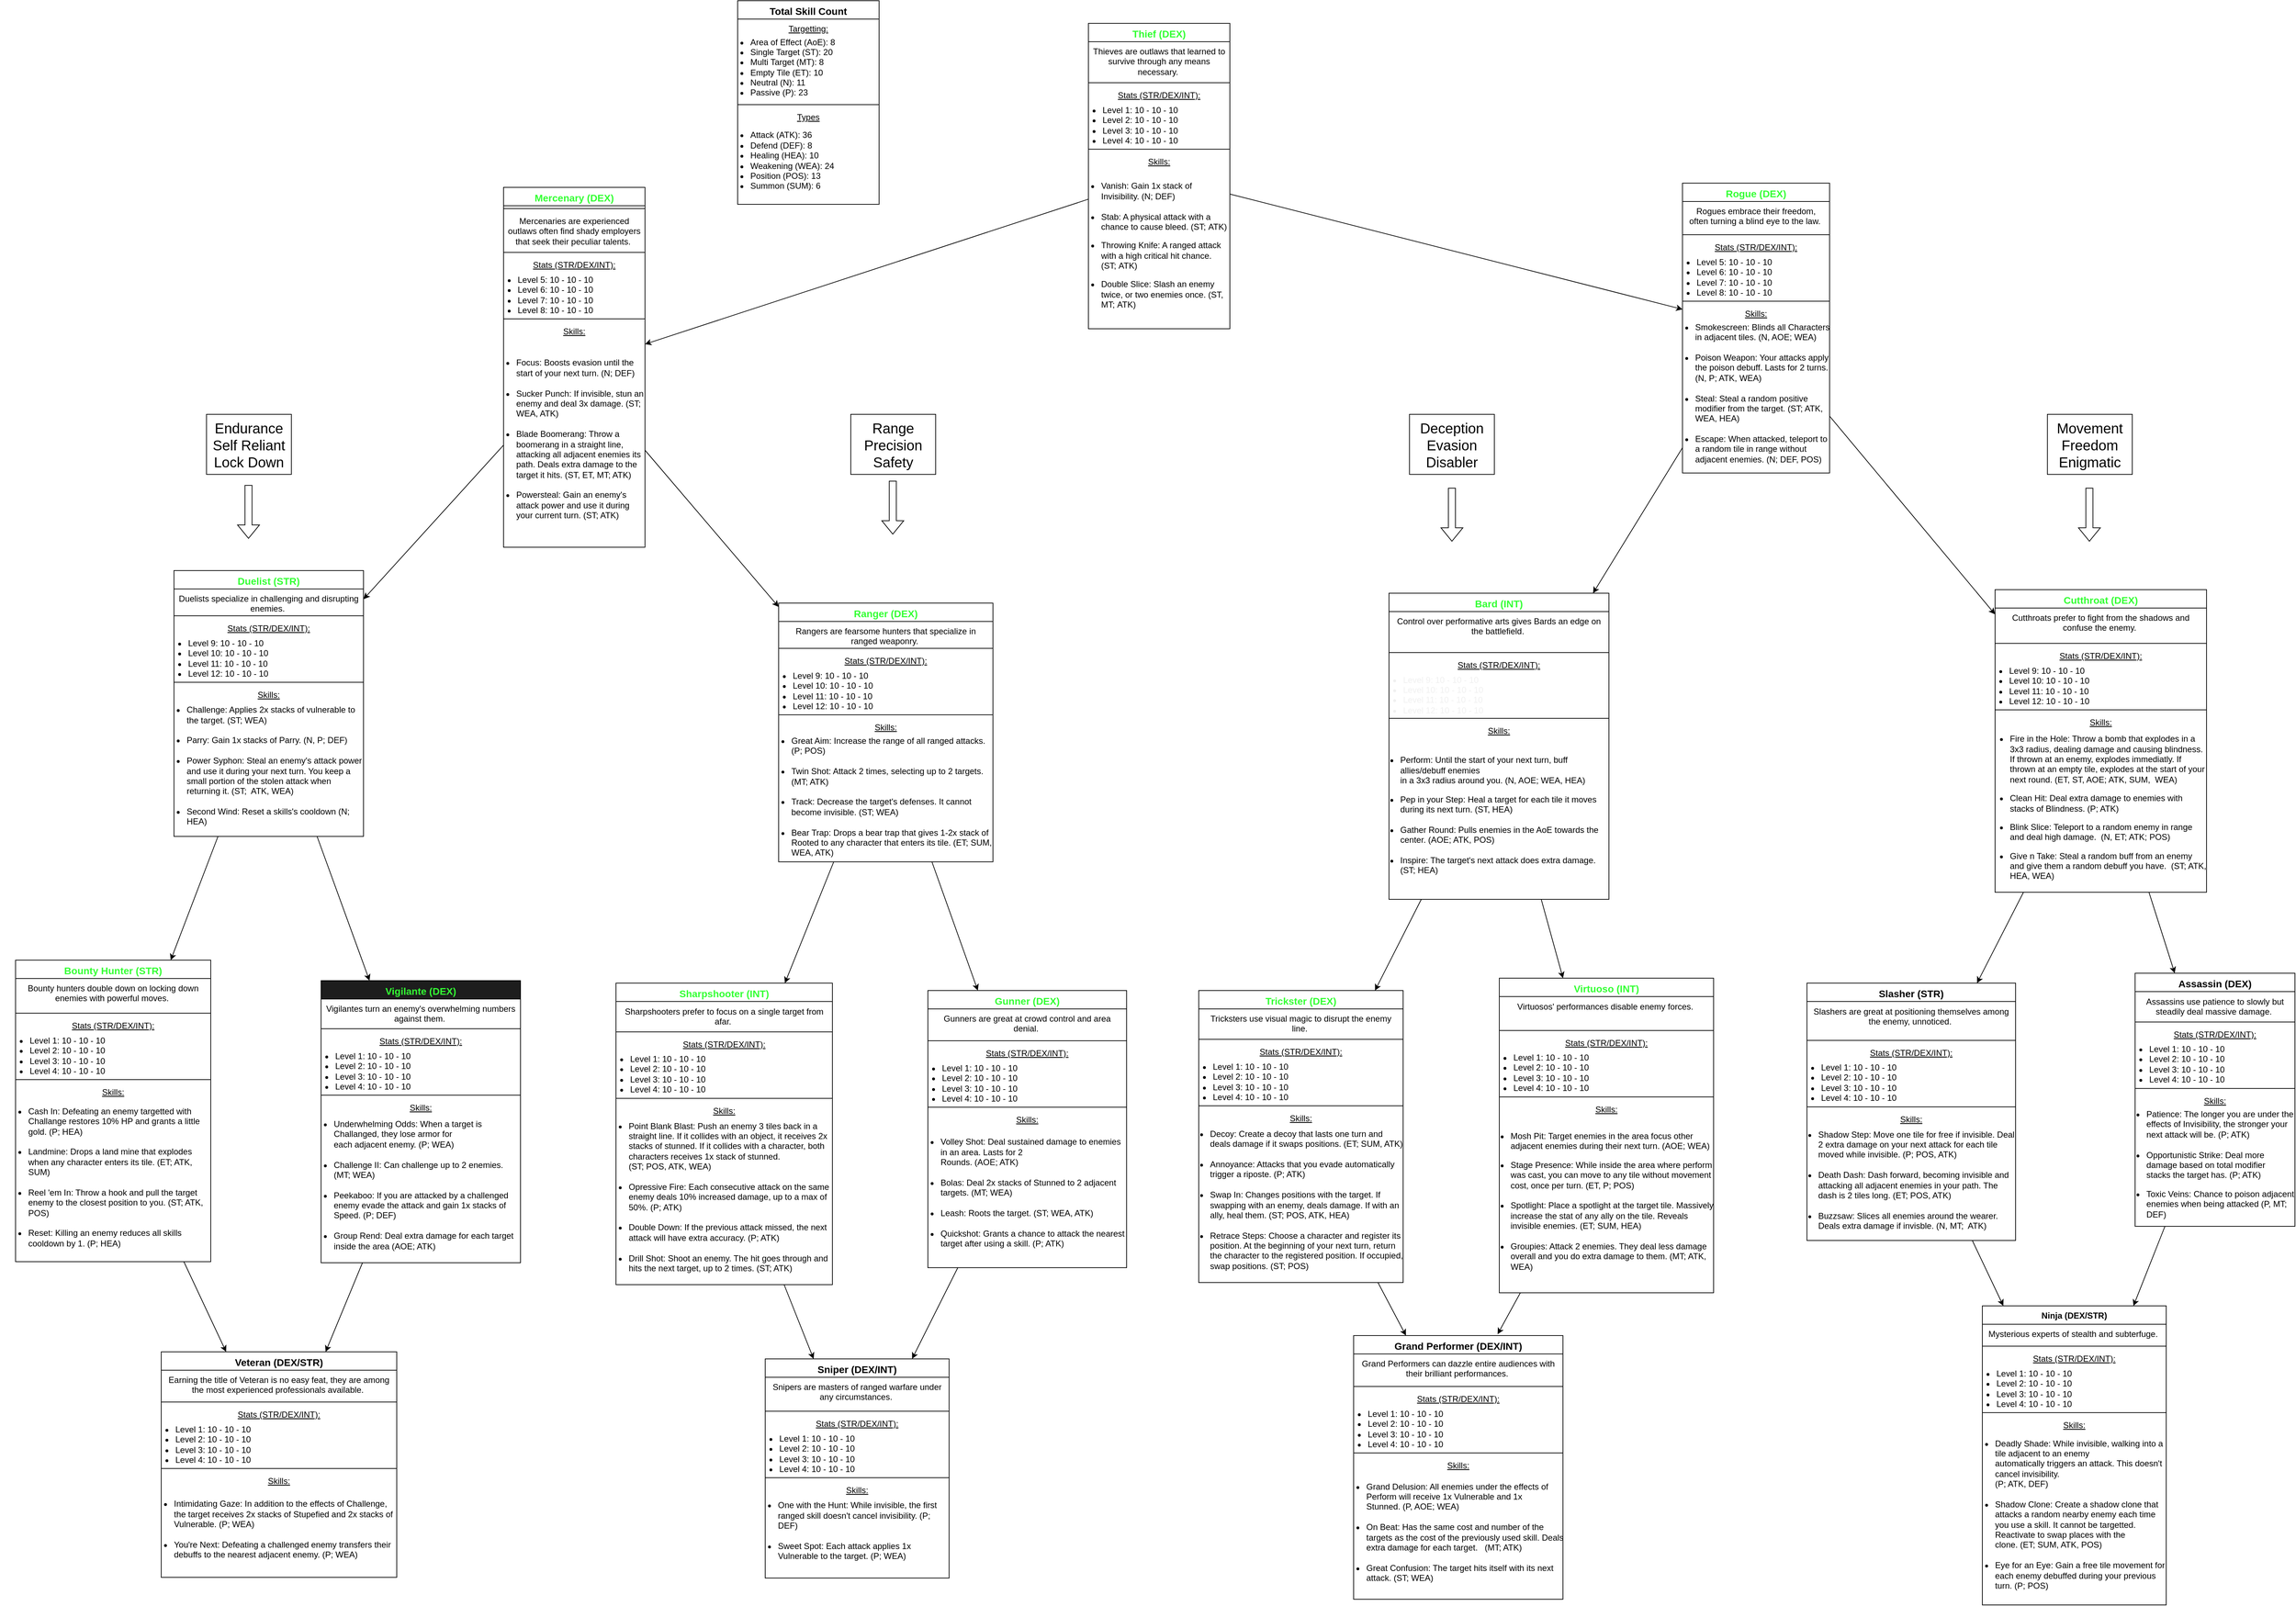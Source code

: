 <mxfile version="24.2.5" type="device">
  <diagram id="C5RBs43oDa-KdzZeNtuy" name="Page-1">
    <mxGraphModel dx="2153" dy="877" grid="0" gridSize="10" guides="1" tooltips="1" connect="1" arrows="1" fold="1" page="1" pageScale="1" pageWidth="827" pageHeight="1169" math="0" shadow="0">
      <root>
        <mxCell id="WIyWlLk6GJQsqaUBKTNV-0" />
        <mxCell id="WIyWlLk6GJQsqaUBKTNV-1" parent="WIyWlLk6GJQsqaUBKTNV-0" />
        <mxCell id="zkfFHV4jXpPFQw0GAbJ--0" value="Thief (DEX)" style="swimlane;fontStyle=1;align=center;verticalAlign=top;childLayout=stackLayout;horizontal=1;startSize=26;horizontalStack=0;resizeParent=1;resizeLast=0;collapsible=1;marginBottom=0;rounded=0;shadow=0;strokeWidth=1;fontSize=14;fontColor=#33FF33;" parent="WIyWlLk6GJQsqaUBKTNV-1" vertex="1">
          <mxGeometry x="-100" y="84" width="200" height="432" as="geometry">
            <mxRectangle x="230" y="140" width="160" height="26" as="alternateBounds" />
          </mxGeometry>
        </mxCell>
        <mxCell id="u42fgVE65Rf_uUiQ0a6k-40" value="Thieves are outlaws that learned to survive through any means necessary. " style="text;align=center;verticalAlign=top;spacingLeft=4;spacingRight=4;overflow=hidden;rotatable=0;points=[[0,0.5],[1,0.5]];portConstraint=eastwest;rounded=0;fillColor=none;fontStyle=0;whiteSpace=wrap;" parent="zkfFHV4jXpPFQw0GAbJ--0" vertex="1">
          <mxGeometry y="26" width="200" height="54" as="geometry" />
        </mxCell>
        <mxCell id="u42fgVE65Rf_uUiQ0a6k-41" value="" style="line;html=1;strokeWidth=1;align=left;verticalAlign=middle;spacingTop=-1;spacingLeft=3;spacingRight=3;rotatable=0;labelPosition=right;points=[];portConstraint=eastwest;" parent="zkfFHV4jXpPFQw0GAbJ--0" vertex="1">
          <mxGeometry y="80" width="200" height="8" as="geometry" />
        </mxCell>
        <mxCell id="zkfFHV4jXpPFQw0GAbJ--1" value="Stats (STR/DEX/INT):&#xa;" style="text;align=center;verticalAlign=top;spacingLeft=4;spacingRight=4;overflow=hidden;rotatable=0;points=[[0,0.5],[1,0.5]];portConstraint=eastwest;rounded=0;fillColor=none;fontStyle=4" parent="zkfFHV4jXpPFQw0GAbJ--0" vertex="1">
          <mxGeometry y="88" width="200" height="26" as="geometry" />
        </mxCell>
        <mxCell id="u42fgVE65Rf_uUiQ0a6k-28" value="&lt;ul&gt;&lt;li&gt;Level 1: 10 - 10 - 10&lt;/li&gt;&lt;li&gt;Level 2:&amp;nbsp;10 - 10 - 10&lt;/li&gt;&lt;li&gt;Level 3:&amp;nbsp;10 - 10 - 10&lt;/li&gt;&lt;li&gt;Level 4:&amp;nbsp;10 - 10 - 10&lt;/li&gt;&lt;/ul&gt;" style="text;strokeColor=none;fillColor=none;html=1;whiteSpace=wrap;verticalAlign=middle;overflow=hidden;spacingTop=-13;spacingLeft=-22;" parent="zkfFHV4jXpPFQw0GAbJ--0" vertex="1">
          <mxGeometry y="114" width="200" height="60" as="geometry" />
        </mxCell>
        <mxCell id="zkfFHV4jXpPFQw0GAbJ--4" value="" style="line;html=1;strokeWidth=1;align=left;verticalAlign=middle;spacingTop=-1;spacingLeft=3;spacingRight=3;rotatable=0;labelPosition=right;points=[];portConstraint=eastwest;" parent="zkfFHV4jXpPFQw0GAbJ--0" vertex="1">
          <mxGeometry y="174" width="200" height="8" as="geometry" />
        </mxCell>
        <mxCell id="u42fgVE65Rf_uUiQ0a6k-29" value="Skills:" style="text;align=center;verticalAlign=top;spacingLeft=4;spacingRight=4;overflow=hidden;rotatable=0;points=[[0,0.5],[1,0.5]];portConstraint=eastwest;rounded=0;fillColor=none;fontStyle=4" parent="zkfFHV4jXpPFQw0GAbJ--0" vertex="1">
          <mxGeometry y="182" width="200" height="26" as="geometry" />
        </mxCell>
        <mxCell id="u42fgVE65Rf_uUiQ0a6k-30" value="&lt;ul&gt;&lt;li&gt;Vanish: Gain 1x stack of Invisibility. (N;&amp;nbsp;&lt;span style=&quot;text-align: center;&quot;&gt;DEF&lt;/span&gt;)&lt;br&gt;&lt;/li&gt;&lt;br&gt;&lt;li&gt;Stab: A physical attack with a chance to cause bleed. (ST;&amp;nbsp;&lt;span style=&quot;text-align: center;&quot;&gt;ATK&lt;/span&gt;)&lt;/li&gt;&lt;/ul&gt;&lt;div&gt;&lt;ul&gt;&lt;li&gt;Throwing Knife: A ranged attack with a high critical hit chance. (ST;&amp;nbsp;&lt;span style=&quot;text-align: center;&quot;&gt;ATK&lt;/span&gt;)&lt;/li&gt;&lt;/ul&gt;&lt;div&gt;&lt;ul&gt;&lt;/ul&gt;&lt;/div&gt;&lt;/div&gt;&lt;div&gt;&lt;ul&gt;&lt;li&gt;Double Slice: Slash an enemy twice, or two enemies once. (ST, MT;&amp;nbsp;&lt;span style=&quot;text-align: center;&quot;&gt;ATK&lt;/span&gt;)&lt;/li&gt;&lt;/ul&gt;&lt;/div&gt;" style="text;strokeColor=none;fillColor=none;html=1;whiteSpace=wrap;verticalAlign=middle;overflow=hidden;spacingTop=-13;spacingLeft=-22;spacing=0;" parent="zkfFHV4jXpPFQw0GAbJ--0" vertex="1">
          <mxGeometry y="208" width="200" height="224" as="geometry" />
        </mxCell>
        <mxCell id="u42fgVE65Rf_uUiQ0a6k-38" value="" style="endArrow=classic;html=1;rounded=0;" parent="WIyWlLk6GJQsqaUBKTNV-1" source="zkfFHV4jXpPFQw0GAbJ--0" target="u42fgVE65Rf_uUiQ0a6k-42" edge="1">
          <mxGeometry width="50" height="50" relative="1" as="geometry">
            <mxPoint x="190" y="460" as="sourcePoint" />
            <mxPoint x="202.647" y="460" as="targetPoint" />
          </mxGeometry>
        </mxCell>
        <mxCell id="u42fgVE65Rf_uUiQ0a6k-42" value="Mercenary (DEX)" style="swimlane;fontStyle=1;align=center;verticalAlign=top;childLayout=stackLayout;horizontal=1;startSize=26;horizontalStack=0;resizeParent=1;resizeLast=0;collapsible=1;marginBottom=0;rounded=0;shadow=0;strokeWidth=1;fontSize=14;fontColor=#33FF33;" parent="WIyWlLk6GJQsqaUBKTNV-1" vertex="1">
          <mxGeometry x="-927" y="316" width="200" height="509" as="geometry">
            <mxRectangle x="230" y="140" width="160" height="26" as="alternateBounds" />
          </mxGeometry>
        </mxCell>
        <mxCell id="u42fgVE65Rf_uUiQ0a6k-44" value="" style="line;html=1;strokeWidth=1;align=left;verticalAlign=middle;spacingTop=-1;spacingLeft=3;spacingRight=3;rotatable=0;labelPosition=right;points=[];portConstraint=eastwest;" parent="u42fgVE65Rf_uUiQ0a6k-42" vertex="1">
          <mxGeometry y="26" width="200" height="8" as="geometry" />
        </mxCell>
        <mxCell id="u42fgVE65Rf_uUiQ0a6k-43" value="Mercenaries are experienced outlaws often find shady employers that seek their peculiar talents. " style="text;align=center;verticalAlign=top;spacingLeft=4;spacingRight=4;overflow=hidden;rotatable=0;points=[[0,0.5],[1,0.5]];portConstraint=eastwest;rounded=0;fillColor=none;fontStyle=0;whiteSpace=wrap;" parent="u42fgVE65Rf_uUiQ0a6k-42" vertex="1">
          <mxGeometry y="34" width="200" height="54" as="geometry" />
        </mxCell>
        <mxCell id="u42fgVE65Rf_uUiQ0a6k-248" value="" style="line;html=1;strokeWidth=1;align=left;verticalAlign=middle;spacingTop=-1;spacingLeft=3;spacingRight=3;rotatable=0;labelPosition=right;points=[];portConstraint=eastwest;" parent="u42fgVE65Rf_uUiQ0a6k-42" vertex="1">
          <mxGeometry y="88" width="200" height="8" as="geometry" />
        </mxCell>
        <mxCell id="u42fgVE65Rf_uUiQ0a6k-45" value="Stats (STR/DEX/INT):&#xa;" style="text;align=center;verticalAlign=top;spacingLeft=4;spacingRight=4;overflow=hidden;rotatable=0;points=[[0,0.5],[1,0.5]];portConstraint=eastwest;rounded=0;fillColor=none;fontStyle=4" parent="u42fgVE65Rf_uUiQ0a6k-42" vertex="1">
          <mxGeometry y="96" width="200" height="26" as="geometry" />
        </mxCell>
        <mxCell id="u42fgVE65Rf_uUiQ0a6k-46" value="&lt;ul&gt;&lt;li&gt;Level 5: 10 - 10 - 10&lt;/li&gt;&lt;li&gt;Level 6:&amp;nbsp;10 - 10 - 10&lt;/li&gt;&lt;li&gt;Level 7:&amp;nbsp;10 - 10 - 10&lt;/li&gt;&lt;li&gt;Level 8:&amp;nbsp;10 - 10 - 10&lt;/li&gt;&lt;/ul&gt;" style="text;strokeColor=none;fillColor=none;html=1;whiteSpace=wrap;verticalAlign=middle;overflow=hidden;spacingTop=-13;spacingLeft=-22;" parent="u42fgVE65Rf_uUiQ0a6k-42" vertex="1">
          <mxGeometry y="122" width="200" height="60" as="geometry" />
        </mxCell>
        <mxCell id="u42fgVE65Rf_uUiQ0a6k-47" value="" style="line;html=1;strokeWidth=1;align=left;verticalAlign=middle;spacingTop=-1;spacingLeft=3;spacingRight=3;rotatable=0;labelPosition=right;points=[];portConstraint=eastwest;" parent="u42fgVE65Rf_uUiQ0a6k-42" vertex="1">
          <mxGeometry y="182" width="200" height="8" as="geometry" />
        </mxCell>
        <mxCell id="u42fgVE65Rf_uUiQ0a6k-48" value="Skills:" style="text;align=center;verticalAlign=top;spacingLeft=4;spacingRight=4;overflow=hidden;rotatable=0;points=[[0,0.5],[1,0.5]];portConstraint=eastwest;rounded=0;fillColor=none;fontStyle=4" parent="u42fgVE65Rf_uUiQ0a6k-42" vertex="1">
          <mxGeometry y="190" width="200" height="26" as="geometry" />
        </mxCell>
        <mxCell id="u42fgVE65Rf_uUiQ0a6k-49" value="&lt;ul&gt;&lt;li&gt;Focus: Boosts evasion until the start of your next turn.&amp;nbsp;(N; DEF)&lt;/li&gt;&lt;br&gt;&lt;li&gt;Sucker Punch: If invisible, stun an enemy and deal 3x damage. (ST; WEA, ATK)&lt;/li&gt;&lt;br&gt;&lt;li&gt;Blade Boomerang: Throw a boomerang in a straight line, attacking all adjacent enemies its path. Deals extra damage to the target it hits. (ST, ET, MT; ATK)&lt;/li&gt;&lt;br&gt;&lt;li&gt;Powersteal: Gain an enemy&#39;s attack power and use it during your current turn. (ST; ATK)&lt;/li&gt;&lt;/ul&gt;" style="text;strokeColor=none;fillColor=none;html=1;whiteSpace=wrap;verticalAlign=middle;overflow=hidden;spacingTop=-13;spacingLeft=-22;spacing=0;" parent="u42fgVE65Rf_uUiQ0a6k-42" vertex="1">
          <mxGeometry y="216" width="200" height="293" as="geometry" />
        </mxCell>
        <mxCell id="u42fgVE65Rf_uUiQ0a6k-50" value="Rogue (DEX)" style="swimlane;fontStyle=1;align=center;verticalAlign=top;childLayout=stackLayout;horizontal=1;startSize=26;horizontalStack=0;resizeParent=1;resizeLast=0;collapsible=1;marginBottom=0;rounded=0;shadow=0;strokeWidth=1;fontSize=14;fontColor=#33FF33;" parent="WIyWlLk6GJQsqaUBKTNV-1" vertex="1">
          <mxGeometry x="740" y="310" width="208" height="410" as="geometry">
            <mxRectangle x="230" y="140" width="160" height="26" as="alternateBounds" />
          </mxGeometry>
        </mxCell>
        <mxCell id="u42fgVE65Rf_uUiQ0a6k-51" value="Rogues embrace their freedom, often turning a blind eye to the law. " style="text;align=center;verticalAlign=top;spacingLeft=4;spacingRight=4;overflow=hidden;rotatable=0;points=[[0,0.5],[1,0.5]];portConstraint=eastwest;rounded=0;fillColor=none;fontStyle=0;whiteSpace=wrap;" parent="u42fgVE65Rf_uUiQ0a6k-50" vertex="1">
          <mxGeometry y="26" width="208" height="43" as="geometry" />
        </mxCell>
        <mxCell id="u42fgVE65Rf_uUiQ0a6k-52" value="" style="line;html=1;strokeWidth=1;align=left;verticalAlign=middle;spacingTop=-1;spacingLeft=3;spacingRight=3;rotatable=0;labelPosition=right;points=[];portConstraint=eastwest;" parent="u42fgVE65Rf_uUiQ0a6k-50" vertex="1">
          <mxGeometry y="69" width="208" height="8" as="geometry" />
        </mxCell>
        <mxCell id="u42fgVE65Rf_uUiQ0a6k-53" value="Stats (STR/DEX/INT):&#xa;" style="text;align=center;verticalAlign=top;spacingLeft=4;spacingRight=4;overflow=hidden;rotatable=0;points=[[0,0.5],[1,0.5]];portConstraint=eastwest;rounded=0;fillColor=none;fontStyle=4" parent="u42fgVE65Rf_uUiQ0a6k-50" vertex="1">
          <mxGeometry y="77" width="208" height="26" as="geometry" />
        </mxCell>
        <mxCell id="u42fgVE65Rf_uUiQ0a6k-54" value="&lt;ul&gt;&lt;li&gt;Level 5: 10 - 10 - 10&lt;/li&gt;&lt;li&gt;Level 6:&amp;nbsp;10 - 10 - 10&lt;/li&gt;&lt;li&gt;Level 7:&amp;nbsp;10 - 10 - 10&lt;/li&gt;&lt;li&gt;Level 8:&amp;nbsp;10 - 10 - 10&lt;/li&gt;&lt;/ul&gt;" style="text;strokeColor=none;fillColor=none;html=1;whiteSpace=wrap;verticalAlign=middle;overflow=hidden;spacingTop=-13;spacingLeft=-22;" parent="u42fgVE65Rf_uUiQ0a6k-50" vertex="1">
          <mxGeometry y="103" width="208" height="60" as="geometry" />
        </mxCell>
        <mxCell id="u42fgVE65Rf_uUiQ0a6k-55" value="" style="line;html=1;strokeWidth=1;align=left;verticalAlign=middle;spacingTop=-1;spacingLeft=3;spacingRight=3;rotatable=0;labelPosition=right;points=[];portConstraint=eastwest;" parent="u42fgVE65Rf_uUiQ0a6k-50" vertex="1">
          <mxGeometry y="163" width="208" height="8" as="geometry" />
        </mxCell>
        <mxCell id="u42fgVE65Rf_uUiQ0a6k-56" value="Skills:" style="text;align=center;verticalAlign=top;spacingLeft=4;spacingRight=4;overflow=hidden;rotatable=0;points=[[0,0.5],[1,0.5]];portConstraint=eastwest;rounded=0;fillColor=none;fontStyle=4" parent="u42fgVE65Rf_uUiQ0a6k-50" vertex="1">
          <mxGeometry y="171" width="208" height="26" as="geometry" />
        </mxCell>
        <mxCell id="u42fgVE65Rf_uUiQ0a6k-57" value="&lt;ul&gt;&lt;li&gt;Smokescreen: Blinds all Characters in adjacent tiles. (N, AOE; WEA)&lt;br&gt;&lt;/li&gt;&lt;br&gt;&lt;li&gt;Poison Weapon: Your attacks apply the poison debuff. Lasts for 2 turns. (N, P; ATK, WEA)&lt;br&gt;&lt;/li&gt;&lt;br&gt;&lt;li&gt;Steal: Steal a random positive modifier from the target. (ST; ATK, WEA, HEA)&lt;/li&gt;&lt;br&gt;&lt;li&gt;Escape: When attacked, teleport to a random tile in range without adjacent enemies. (N; DEF, POS)&lt;/li&gt;&lt;/ul&gt;" style="text;strokeColor=none;fillColor=none;html=1;whiteSpace=wrap;verticalAlign=middle;overflow=hidden;spacingTop=-13;spacingLeft=-22;spacing=0;" parent="u42fgVE65Rf_uUiQ0a6k-50" vertex="1">
          <mxGeometry y="197" width="208" height="213" as="geometry" />
        </mxCell>
        <mxCell id="u42fgVE65Rf_uUiQ0a6k-58" value="" style="endArrow=classic;html=1;rounded=0;" parent="WIyWlLk6GJQsqaUBKTNV-1" source="zkfFHV4jXpPFQw0GAbJ--0" target="u42fgVE65Rf_uUiQ0a6k-50" edge="1">
          <mxGeometry width="50" height="50" relative="1" as="geometry">
            <mxPoint x="500" y="320" as="sourcePoint" />
            <mxPoint x="550" y="270" as="targetPoint" />
          </mxGeometry>
        </mxCell>
        <mxCell id="u42fgVE65Rf_uUiQ0a6k-59" value="Duelist (STR)" style="swimlane;fontStyle=1;align=center;verticalAlign=top;childLayout=stackLayout;horizontal=1;startSize=26;horizontalStack=0;resizeParent=1;resizeLast=0;collapsible=1;marginBottom=0;rounded=0;shadow=0;strokeWidth=1;fontSize=14;fontColor=#33FF33;" parent="WIyWlLk6GJQsqaUBKTNV-1" vertex="1">
          <mxGeometry x="-1393" y="858" width="268" height="376" as="geometry">
            <mxRectangle x="230" y="140" width="160" height="26" as="alternateBounds" />
          </mxGeometry>
        </mxCell>
        <mxCell id="u42fgVE65Rf_uUiQ0a6k-60" value="Duelists specialize in challenging and disrupting enemies. " style="text;align=center;verticalAlign=top;spacingLeft=4;spacingRight=4;overflow=hidden;rotatable=0;points=[[0,0.5],[1,0.5]];portConstraint=eastwest;rounded=0;fillColor=none;fontStyle=0;whiteSpace=wrap;" parent="u42fgVE65Rf_uUiQ0a6k-59" vertex="1">
          <mxGeometry y="26" width="268" height="34" as="geometry" />
        </mxCell>
        <mxCell id="u42fgVE65Rf_uUiQ0a6k-61" value="" style="line;html=1;strokeWidth=1;align=left;verticalAlign=middle;spacingTop=-1;spacingLeft=3;spacingRight=3;rotatable=0;labelPosition=right;points=[];portConstraint=eastwest;" parent="u42fgVE65Rf_uUiQ0a6k-59" vertex="1">
          <mxGeometry y="60" width="268" height="8" as="geometry" />
        </mxCell>
        <mxCell id="u42fgVE65Rf_uUiQ0a6k-62" value="Stats (STR/DEX/INT):&#xa;" style="text;align=center;verticalAlign=top;spacingLeft=4;spacingRight=4;overflow=hidden;rotatable=0;points=[[0,0.5],[1,0.5]];portConstraint=eastwest;rounded=0;fillColor=none;fontStyle=4" parent="u42fgVE65Rf_uUiQ0a6k-59" vertex="1">
          <mxGeometry y="68" width="268" height="26" as="geometry" />
        </mxCell>
        <mxCell id="u42fgVE65Rf_uUiQ0a6k-63" value="&lt;ul&gt;&lt;li&gt;Level 9: 10 - 10 - 10&lt;/li&gt;&lt;li&gt;Level 10:&amp;nbsp;10 - 10 - 10&lt;/li&gt;&lt;li&gt;Level 11: 10 - 10 - 10&lt;/li&gt;&lt;li&gt;Level 12:&amp;nbsp;10 - 10 - 10&lt;/li&gt;&lt;/ul&gt;" style="text;strokeColor=none;fillColor=none;html=1;whiteSpace=wrap;verticalAlign=middle;overflow=hidden;spacingTop=-13;spacingLeft=-22;" parent="u42fgVE65Rf_uUiQ0a6k-59" vertex="1">
          <mxGeometry y="94" width="268" height="60" as="geometry" />
        </mxCell>
        <mxCell id="u42fgVE65Rf_uUiQ0a6k-64" value="" style="line;html=1;strokeWidth=1;align=left;verticalAlign=middle;spacingTop=-1;spacingLeft=3;spacingRight=3;rotatable=0;labelPosition=right;points=[];portConstraint=eastwest;" parent="u42fgVE65Rf_uUiQ0a6k-59" vertex="1">
          <mxGeometry y="154" width="268" height="8" as="geometry" />
        </mxCell>
        <mxCell id="u42fgVE65Rf_uUiQ0a6k-65" value="Skills:" style="text;align=center;verticalAlign=top;spacingLeft=4;spacingRight=4;overflow=hidden;rotatable=0;points=[[0,0.5],[1,0.5]];portConstraint=eastwest;rounded=0;fillColor=none;fontStyle=4" parent="u42fgVE65Rf_uUiQ0a6k-59" vertex="1">
          <mxGeometry y="162" width="268" height="26" as="geometry" />
        </mxCell>
        <mxCell id="u42fgVE65Rf_uUiQ0a6k-66" value="&lt;ul&gt;&lt;li&gt;Challenge: Applies 2x stacks of vulnerable to the target.&amp;nbsp;(ST; WEA)&lt;/li&gt;&lt;br&gt;&lt;li&gt;Parry: Gain 1x stacks of Parry. (N, P; DEF)&lt;/li&gt;&lt;br&gt;&lt;li&gt;Power Syphon: Steal an enemy&#39;s attack power and use it during your next turn. You keep a small portion of the stolen attack when returning it. (ST;&amp;nbsp; ATK, WEA)&lt;/li&gt;&lt;br&gt;&lt;li&gt;Second Wind: Reset a skills&#39;s cooldown (N;&amp;nbsp; HEA)&lt;/li&gt;&lt;/ul&gt;" style="text;strokeColor=none;fillColor=none;html=1;whiteSpace=wrap;verticalAlign=middle;overflow=hidden;spacingTop=-13;spacingLeft=-22;spacing=0;" parent="u42fgVE65Rf_uUiQ0a6k-59" vertex="1">
          <mxGeometry y="188" width="268" height="188" as="geometry" />
        </mxCell>
        <mxCell id="u42fgVE65Rf_uUiQ0a6k-67" value="" style="endArrow=classic;html=1;rounded=0;" parent="WIyWlLk6GJQsqaUBKTNV-1" source="u42fgVE65Rf_uUiQ0a6k-42" target="u42fgVE65Rf_uUiQ0a6k-59" edge="1">
          <mxGeometry width="50" height="50" relative="1" as="geometry">
            <mxPoint x="-400" y="660" as="sourcePoint" />
            <mxPoint x="-341.121" y="1000" as="targetPoint" />
          </mxGeometry>
        </mxCell>
        <mxCell id="u42fgVE65Rf_uUiQ0a6k-68" value="Ranger (DEX)" style="swimlane;fontStyle=1;align=center;verticalAlign=top;childLayout=stackLayout;horizontal=1;startSize=26;horizontalStack=0;resizeParent=1;resizeLast=0;collapsible=1;marginBottom=0;rounded=0;shadow=0;strokeWidth=1;fontSize=14;fontColor=#33FF33;" parent="WIyWlLk6GJQsqaUBKTNV-1" vertex="1">
          <mxGeometry x="-538" y="904" width="303" height="366" as="geometry">
            <mxRectangle x="230" y="140" width="160" height="26" as="alternateBounds" />
          </mxGeometry>
        </mxCell>
        <mxCell id="u42fgVE65Rf_uUiQ0a6k-69" value="Rangers are fearsome hunters that specialize in ranged weaponry. " style="text;align=center;verticalAlign=top;spacingLeft=4;spacingRight=4;overflow=hidden;rotatable=0;points=[[0,0.5],[1,0.5]];portConstraint=eastwest;rounded=0;fillColor=none;fontStyle=0;whiteSpace=wrap;" parent="u42fgVE65Rf_uUiQ0a6k-68" vertex="1">
          <mxGeometry y="26" width="303" height="34" as="geometry" />
        </mxCell>
        <mxCell id="u42fgVE65Rf_uUiQ0a6k-70" value="" style="line;html=1;strokeWidth=1;align=left;verticalAlign=middle;spacingTop=-1;spacingLeft=3;spacingRight=3;rotatable=0;labelPosition=right;points=[];portConstraint=eastwest;" parent="u42fgVE65Rf_uUiQ0a6k-68" vertex="1">
          <mxGeometry y="60" width="303" height="8" as="geometry" />
        </mxCell>
        <mxCell id="u42fgVE65Rf_uUiQ0a6k-71" value="Stats (STR/DEX/INT):&#xa;" style="text;align=center;verticalAlign=top;spacingLeft=4;spacingRight=4;overflow=hidden;rotatable=0;points=[[0,0.5],[1,0.5]];portConstraint=eastwest;rounded=0;fillColor=none;fontStyle=4" parent="u42fgVE65Rf_uUiQ0a6k-68" vertex="1">
          <mxGeometry y="68" width="303" height="26" as="geometry" />
        </mxCell>
        <mxCell id="u42fgVE65Rf_uUiQ0a6k-72" value="&lt;ul&gt;&lt;li&gt;Level 9: 10 - 10 - 10&lt;/li&gt;&lt;li&gt;Level 10:&amp;nbsp;10 - 10 - 10&lt;/li&gt;&lt;li&gt;Level 11: 10 - 10 - 10&lt;/li&gt;&lt;li&gt;Level 12:&amp;nbsp;10 - 10 - 10&lt;/li&gt;&lt;/ul&gt;" style="text;strokeColor=none;fillColor=none;html=1;whiteSpace=wrap;verticalAlign=middle;overflow=hidden;spacingTop=-13;spacingLeft=-22;" parent="u42fgVE65Rf_uUiQ0a6k-68" vertex="1">
          <mxGeometry y="94" width="303" height="60" as="geometry" />
        </mxCell>
        <mxCell id="u42fgVE65Rf_uUiQ0a6k-73" value="" style="line;html=1;strokeWidth=1;align=left;verticalAlign=middle;spacingTop=-1;spacingLeft=3;spacingRight=3;rotatable=0;labelPosition=right;points=[];portConstraint=eastwest;" parent="u42fgVE65Rf_uUiQ0a6k-68" vertex="1">
          <mxGeometry y="154" width="303" height="8" as="geometry" />
        </mxCell>
        <mxCell id="u42fgVE65Rf_uUiQ0a6k-74" value="Skills:" style="text;align=center;verticalAlign=top;spacingLeft=4;spacingRight=4;overflow=hidden;rotatable=0;points=[[0,0.5],[1,0.5]];portConstraint=eastwest;rounded=0;fillColor=none;fontStyle=4" parent="u42fgVE65Rf_uUiQ0a6k-68" vertex="1">
          <mxGeometry y="162" width="303" height="26" as="geometry" />
        </mxCell>
        <mxCell id="u42fgVE65Rf_uUiQ0a6k-75" value="&lt;ul&gt;&lt;li&gt;Great Aim: Increase the range of all ranged attacks. (P; POS)&lt;/li&gt;&lt;br&gt;&lt;li&gt;Twin Shot: Attack 2 times, selecting up to 2 targets. (MT; ATK)&lt;/li&gt;&lt;br&gt;&lt;li&gt;Track: Decrease the target&#39;s defenses. It cannot become invisible. (ST; WEA)&lt;/li&gt;&lt;br&gt;&lt;li&gt;Bear Trap: Drops a bear trap that gives 1-2x stack of Rooted to any character that enters its tile.&amp;nbsp;(ET; SUM, WEA, ATK)&lt;/li&gt;&lt;/ul&gt;" style="text;html=1;whiteSpace=wrap;verticalAlign=middle;overflow=hidden;spacingTop=-13;spacingLeft=-22;spacing=0;glass=0;shadow=0;textShadow=0;labelBackgroundColor=none;" parent="u42fgVE65Rf_uUiQ0a6k-68" vertex="1">
          <mxGeometry y="188" width="303" height="172" as="geometry" />
        </mxCell>
        <mxCell id="u42fgVE65Rf_uUiQ0a6k-86" value="" style="endArrow=classic;html=1;rounded=0;" parent="WIyWlLk6GJQsqaUBKTNV-1" source="u42fgVE65Rf_uUiQ0a6k-42" target="u42fgVE65Rf_uUiQ0a6k-68" edge="1">
          <mxGeometry width="50" height="50" relative="1" as="geometry">
            <mxPoint x="-50" y="920" as="sourcePoint" />
            <mxPoint y="870" as="targetPoint" />
          </mxGeometry>
        </mxCell>
        <mxCell id="u42fgVE65Rf_uUiQ0a6k-89" value="Bard (INT)" style="swimlane;fontStyle=1;align=center;verticalAlign=top;childLayout=stackLayout;horizontal=1;startSize=26;horizontalStack=0;resizeParent=1;resizeLast=0;collapsible=1;marginBottom=0;rounded=0;shadow=0;strokeWidth=1;fontSize=14;fontColor=#33FF33;" parent="WIyWlLk6GJQsqaUBKTNV-1" vertex="1">
          <mxGeometry x="325" y="890" width="311" height="433" as="geometry">
            <mxRectangle x="230" y="140" width="160" height="26" as="alternateBounds" />
          </mxGeometry>
        </mxCell>
        <mxCell id="u42fgVE65Rf_uUiQ0a6k-90" value="Control over performative arts gives Bards an edge on the battlefield. " style="text;align=center;verticalAlign=top;spacingLeft=4;spacingRight=4;overflow=hidden;rotatable=0;points=[[0,0.5],[1,0.5]];portConstraint=eastwest;rounded=0;fillColor=none;fontStyle=0;whiteSpace=wrap;" parent="u42fgVE65Rf_uUiQ0a6k-89" vertex="1">
          <mxGeometry y="26" width="311" height="54" as="geometry" />
        </mxCell>
        <mxCell id="u42fgVE65Rf_uUiQ0a6k-91" value="" style="line;html=1;strokeWidth=1;align=left;verticalAlign=middle;spacingTop=-1;spacingLeft=3;spacingRight=3;rotatable=0;labelPosition=right;points=[];portConstraint=eastwest;" parent="u42fgVE65Rf_uUiQ0a6k-89" vertex="1">
          <mxGeometry y="80" width="311" height="8" as="geometry" />
        </mxCell>
        <mxCell id="u42fgVE65Rf_uUiQ0a6k-92" value="Stats (STR/DEX/INT):&#xa;" style="text;align=center;verticalAlign=top;spacingLeft=4;spacingRight=4;overflow=hidden;rotatable=0;points=[[0,0.5],[1,0.5]];portConstraint=eastwest;rounded=0;fillColor=none;fontStyle=4" parent="u42fgVE65Rf_uUiQ0a6k-89" vertex="1">
          <mxGeometry y="88" width="311" height="26" as="geometry" />
        </mxCell>
        <mxCell id="u42fgVE65Rf_uUiQ0a6k-93" value="&lt;ul style=&quot;border-color: rgb(0, 0, 0); color: rgb(240, 240, 240); font-family: Helvetica; font-size: 12px; font-style: normal; font-variant-ligatures: normal; font-variant-caps: normal; font-weight: 400; letter-spacing: normal; orphans: 2; text-align: left; text-indent: 0px; text-transform: none; widows: 2; word-spacing: 0px; -webkit-text-stroke-width: 0px; white-space: normal; text-decoration-thickness: initial; text-decoration-style: initial; text-decoration-color: initial;&quot;&gt;&lt;li style=&quot;border-color: rgb(0, 0, 0);&quot;&gt;Level 9: 10 - 10 - 10&lt;/li&gt;&lt;li style=&quot;border-color: rgb(0, 0, 0);&quot;&gt;Level 10:&amp;nbsp;10 - 10 - 10&lt;/li&gt;&lt;li style=&quot;border-color: rgb(0, 0, 0);&quot;&gt;Level 11: 10 - 10 - 10&lt;/li&gt;&lt;li style=&quot;border-color: rgb(0, 0, 0);&quot;&gt;Level 12:&amp;nbsp;10 - 10 - 10&lt;/li&gt;&lt;/ul&gt;" style="text;strokeColor=none;fillColor=none;html=1;whiteSpace=wrap;verticalAlign=middle;overflow=hidden;spacingTop=-13;spacingLeft=-22;labelBackgroundColor=none;" parent="u42fgVE65Rf_uUiQ0a6k-89" vertex="1">
          <mxGeometry y="114" width="311" height="59" as="geometry" />
        </mxCell>
        <mxCell id="u42fgVE65Rf_uUiQ0a6k-94" value="" style="line;html=1;strokeWidth=1;align=left;verticalAlign=middle;spacingTop=-1;spacingLeft=3;spacingRight=3;rotatable=0;labelPosition=right;points=[];portConstraint=eastwest;" parent="u42fgVE65Rf_uUiQ0a6k-89" vertex="1">
          <mxGeometry y="173" width="311" height="8" as="geometry" />
        </mxCell>
        <mxCell id="u42fgVE65Rf_uUiQ0a6k-95" value="Skills:" style="text;align=center;verticalAlign=top;spacingLeft=4;spacingRight=4;overflow=hidden;rotatable=0;points=[[0,0.5],[1,0.5]];portConstraint=eastwest;rounded=0;fillColor=none;fontStyle=4" parent="u42fgVE65Rf_uUiQ0a6k-89" vertex="1">
          <mxGeometry y="181" width="311" height="26" as="geometry" />
        </mxCell>
        <mxCell id="u42fgVE65Rf_uUiQ0a6k-96" value="&lt;ul&gt;&lt;li&gt;Perform: Until the start of your next turn, buff allies/debuff enemies &lt;br&gt;in a 3x3 radius around you. (N, AOE; WEA, HEA)&lt;/li&gt;&lt;/ul&gt;&lt;div&gt;&lt;ul&gt;&lt;li&gt;Pep in your Step: Heal a target for each tile it moves during its next turn. (ST, HEA)&lt;br&gt;&lt;/li&gt;&lt;br&gt;&lt;li&gt;Gather Round: Pulls enemies in the AoE towards the center. (AOE; ATK, POS)&lt;/li&gt;&lt;br&gt;&lt;li&gt;Inspire: The target&#39;s next attack does extra damage. (ST; HEA)&lt;/li&gt;&lt;/ul&gt;&lt;/div&gt;" style="text;strokeColor=none;fillColor=none;html=1;whiteSpace=wrap;verticalAlign=middle;overflow=hidden;spacingTop=-13;spacingLeft=-24;spacing=0;horizontal=1;labelBackgroundColor=none;labelBorderColor=none;" parent="u42fgVE65Rf_uUiQ0a6k-89" vertex="1">
          <mxGeometry y="207" width="311" height="226" as="geometry" />
        </mxCell>
        <mxCell id="u42fgVE65Rf_uUiQ0a6k-97" value="" style="endArrow=classic;html=1;rounded=0;" parent="WIyWlLk6GJQsqaUBKTNV-1" source="u42fgVE65Rf_uUiQ0a6k-50" target="u42fgVE65Rf_uUiQ0a6k-89" edge="1">
          <mxGeometry width="50" height="50" relative="1" as="geometry">
            <mxPoint x="450" y="740" as="sourcePoint" />
            <mxPoint x="500" y="690" as="targetPoint" />
          </mxGeometry>
        </mxCell>
        <mxCell id="u42fgVE65Rf_uUiQ0a6k-98" value="Cutthroat (DEX)" style="swimlane;fontStyle=1;align=center;verticalAlign=top;childLayout=stackLayout;horizontal=1;startSize=26;horizontalStack=0;resizeParent=1;resizeLast=0;collapsible=1;marginBottom=0;rounded=0;shadow=0;strokeWidth=1;fontSize=14;fontColor=#33FF33;" parent="WIyWlLk6GJQsqaUBKTNV-1" vertex="1">
          <mxGeometry x="1182" y="885" width="299" height="428" as="geometry">
            <mxRectangle x="230" y="140" width="160" height="26" as="alternateBounds" />
          </mxGeometry>
        </mxCell>
        <mxCell id="u42fgVE65Rf_uUiQ0a6k-99" value="Cutthroats prefer to fight from the shadows and confuse the enemy. " style="text;align=center;verticalAlign=top;spacingLeft=4;spacingRight=4;overflow=hidden;rotatable=0;points=[[0,0.5],[1,0.5]];portConstraint=eastwest;rounded=0;fillColor=none;fontStyle=0;whiteSpace=wrap;" parent="u42fgVE65Rf_uUiQ0a6k-98" vertex="1">
          <mxGeometry y="26" width="299" height="46" as="geometry" />
        </mxCell>
        <mxCell id="u42fgVE65Rf_uUiQ0a6k-100" value="" style="line;html=1;strokeWidth=1;align=left;verticalAlign=middle;spacingTop=-1;spacingLeft=3;spacingRight=3;rotatable=0;labelPosition=right;points=[];portConstraint=eastwest;" parent="u42fgVE65Rf_uUiQ0a6k-98" vertex="1">
          <mxGeometry y="72" width="299" height="8" as="geometry" />
        </mxCell>
        <mxCell id="u42fgVE65Rf_uUiQ0a6k-101" value="Stats (STR/DEX/INT):&#xa;" style="text;align=center;verticalAlign=top;spacingLeft=4;spacingRight=4;overflow=hidden;rotatable=0;points=[[0,0.5],[1,0.5]];portConstraint=eastwest;rounded=0;fillColor=none;fontStyle=4" parent="u42fgVE65Rf_uUiQ0a6k-98" vertex="1">
          <mxGeometry y="80" width="299" height="26" as="geometry" />
        </mxCell>
        <mxCell id="u42fgVE65Rf_uUiQ0a6k-102" value="&lt;ul&gt;&lt;li&gt;Level 9: 10 - 10 - 10&lt;/li&gt;&lt;li&gt;Level 10:&amp;nbsp;10 - 10 - 10&lt;/li&gt;&lt;li&gt;Level 11: 10 - 10 - 10&lt;/li&gt;&lt;li&gt;Level 12:&amp;nbsp;10 - 10 - 10&lt;/li&gt;&lt;/ul&gt;" style="text;strokeColor=none;fillColor=none;html=1;whiteSpace=wrap;verticalAlign=middle;overflow=hidden;spacingTop=-13;spacingLeft=-22;" parent="u42fgVE65Rf_uUiQ0a6k-98" vertex="1">
          <mxGeometry y="106" width="299" height="60" as="geometry" />
        </mxCell>
        <mxCell id="u42fgVE65Rf_uUiQ0a6k-103" value="" style="line;html=1;strokeWidth=1;align=left;verticalAlign=middle;spacingTop=-1;spacingLeft=3;spacingRight=3;rotatable=0;labelPosition=right;points=[];portConstraint=eastwest;" parent="u42fgVE65Rf_uUiQ0a6k-98" vertex="1">
          <mxGeometry y="166" width="299" height="8" as="geometry" />
        </mxCell>
        <mxCell id="u42fgVE65Rf_uUiQ0a6k-104" value="Skills:" style="text;align=center;verticalAlign=top;spacingLeft=4;spacingRight=4;overflow=hidden;rotatable=0;points=[[0,0.5],[1,0.5]];portConstraint=eastwest;rounded=0;fillColor=none;fontStyle=4" parent="u42fgVE65Rf_uUiQ0a6k-98" vertex="1">
          <mxGeometry y="174" width="299" height="26" as="geometry" />
        </mxCell>
        <mxCell id="u42fgVE65Rf_uUiQ0a6k-105" value="&lt;ul&gt;&lt;li&gt;Fire in the Hole: Throw a bomb that explodes in a 3x3 radius, dealing damage and causing blindness. If thrown at an enemy, explodes immediatly. If thrown at an empty tile, explodes at the start of your next round. (ET, ST, AOE; ATK, SUM,&amp;nbsp; WEA)&lt;/li&gt;&lt;/ul&gt;&lt;div&gt;&lt;ul&gt;&lt;li&gt;Clean Hit: Deal extra damage to enemies with stacks of Blindness. (P; ATK)&lt;/li&gt;&lt;/ul&gt;&lt;ul&gt;&lt;li&gt;Blink Slice: Teleport to a random enemy in range and deal high damage.&amp;nbsp; (N, ET; ATK; POS)&lt;/li&gt;&lt;/ul&gt;&lt;ul&gt;&lt;li&gt;&lt;span style=&quot;background-color: initial;&quot;&gt;Give n Take: Steal a random buff from an enemy and give them a random debuff you have.&amp;nbsp; (ST; ATK, HEA, WEA)&lt;/span&gt;&lt;br&gt;&lt;/li&gt;&lt;/ul&gt;&lt;/div&gt;" style="text;strokeColor=none;fillColor=none;html=1;whiteSpace=wrap;verticalAlign=middle;overflow=hidden;spacingTop=-13;spacingLeft=-19;spacing=0;" parent="u42fgVE65Rf_uUiQ0a6k-98" vertex="1">
          <mxGeometry y="200" width="299" height="228" as="geometry" />
        </mxCell>
        <mxCell id="u42fgVE65Rf_uUiQ0a6k-106" value="" style="endArrow=classic;html=1;rounded=0;" parent="WIyWlLk6GJQsqaUBKTNV-1" source="u42fgVE65Rf_uUiQ0a6k-50" target="u42fgVE65Rf_uUiQ0a6k-98" edge="1">
          <mxGeometry width="50" height="50" relative="1" as="geometry">
            <mxPoint x="1040" y="820" as="sourcePoint" />
            <mxPoint x="1090" y="770" as="targetPoint" />
          </mxGeometry>
        </mxCell>
        <mxCell id="u42fgVE65Rf_uUiQ0a6k-107" value="Bounty Hunter (STR)" style="swimlane;fontStyle=1;align=center;verticalAlign=top;childLayout=stackLayout;horizontal=1;startSize=26;horizontalStack=0;resizeParent=1;resizeLast=0;collapsible=1;marginBottom=0;rounded=0;shadow=0;strokeWidth=1;fontSize=14;fontColor=#33FF33;" parent="WIyWlLk6GJQsqaUBKTNV-1" vertex="1">
          <mxGeometry x="-1617" y="1409" width="276" height="426.5" as="geometry">
            <mxRectangle x="230" y="140" width="160" height="26" as="alternateBounds" />
          </mxGeometry>
        </mxCell>
        <mxCell id="u42fgVE65Rf_uUiQ0a6k-108" value="Bounty hunters double down on locking down enemies with powerful moves. " style="text;align=center;verticalAlign=top;spacingLeft=4;spacingRight=4;overflow=hidden;rotatable=0;points=[[0,0.5],[1,0.5]];portConstraint=eastwest;rounded=0;fillColor=none;fontStyle=0;whiteSpace=wrap;" parent="u42fgVE65Rf_uUiQ0a6k-107" vertex="1">
          <mxGeometry y="26" width="276" height="45" as="geometry" />
        </mxCell>
        <mxCell id="u42fgVE65Rf_uUiQ0a6k-109" value="" style="line;html=1;strokeWidth=1;align=left;verticalAlign=middle;spacingTop=-1;spacingLeft=3;spacingRight=3;rotatable=0;labelPosition=right;points=[];portConstraint=eastwest;" parent="u42fgVE65Rf_uUiQ0a6k-107" vertex="1">
          <mxGeometry y="71" width="276" height="8" as="geometry" />
        </mxCell>
        <mxCell id="u42fgVE65Rf_uUiQ0a6k-110" value="Stats (STR/DEX/INT):&#xa;" style="text;align=center;verticalAlign=top;spacingLeft=4;spacingRight=4;overflow=hidden;rotatable=0;points=[[0,0.5],[1,0.5]];portConstraint=eastwest;rounded=0;fillColor=none;fontStyle=4" parent="u42fgVE65Rf_uUiQ0a6k-107" vertex="1">
          <mxGeometry y="79" width="276" height="26" as="geometry" />
        </mxCell>
        <mxCell id="u42fgVE65Rf_uUiQ0a6k-111" value="&lt;ul&gt;&lt;li&gt;Level 1: 10 - 10 - 10&lt;/li&gt;&lt;li&gt;Level 2:&amp;nbsp;10 - 10 - 10&lt;/li&gt;&lt;li&gt;Level 3:&amp;nbsp;10 - 10 - 10&lt;/li&gt;&lt;li&gt;Level 4:&amp;nbsp;10 - 10 - 10&lt;/li&gt;&lt;/ul&gt;" style="text;strokeColor=none;fillColor=none;html=1;whiteSpace=wrap;verticalAlign=middle;overflow=hidden;spacingTop=-13;spacingLeft=-22;" parent="u42fgVE65Rf_uUiQ0a6k-107" vertex="1">
          <mxGeometry y="105" width="276" height="60" as="geometry" />
        </mxCell>
        <mxCell id="u42fgVE65Rf_uUiQ0a6k-112" value="" style="line;html=1;strokeWidth=1;align=left;verticalAlign=middle;spacingTop=-1;spacingLeft=3;spacingRight=3;rotatable=0;labelPosition=right;points=[];portConstraint=eastwest;" parent="u42fgVE65Rf_uUiQ0a6k-107" vertex="1">
          <mxGeometry y="165" width="276" height="8" as="geometry" />
        </mxCell>
        <mxCell id="u42fgVE65Rf_uUiQ0a6k-113" value="Skills:" style="text;align=center;verticalAlign=top;spacingLeft=4;spacingRight=4;overflow=hidden;rotatable=0;points=[[0,0.5],[1,0.5]];portConstraint=eastwest;rounded=0;fillColor=none;fontStyle=4" parent="u42fgVE65Rf_uUiQ0a6k-107" vertex="1">
          <mxGeometry y="173" width="276" height="28" as="geometry" />
        </mxCell>
        <mxCell id="u42fgVE65Rf_uUiQ0a6k-114" value="&lt;ul&gt;&lt;li&gt;Cash In: Defeating an enemy targetted with Challange restores 10% HP and grants a little gold. (P; HEA)&lt;/li&gt;&lt;br&gt;&lt;li&gt;Landmine: Drops a land mine that explodes when any character enters its tile.&amp;nbsp;(ET; ATK, SUM)&lt;/li&gt;&lt;br&gt;&lt;li&gt;Reel &#39;em In: Throw a hook and pull the target enemy to the closest position to you.&amp;nbsp;(ST; ATK, POS)&lt;/li&gt;&lt;br&gt;&lt;li&gt;Reset: Killing an enemy reduces all skills cooldown by 1. (P; HEA)&lt;/li&gt;&lt;/ul&gt;" style="text;strokeColor=none;fillColor=none;html=1;whiteSpace=wrap;verticalAlign=middle;overflow=hidden;spacingTop=-13;spacingLeft=-22;spacing=0;" parent="u42fgVE65Rf_uUiQ0a6k-107" vertex="1">
          <mxGeometry y="201" width="276" height="224" as="geometry" />
        </mxCell>
        <mxCell id="u42fgVE65Rf_uUiQ0a6k-115" value="" style="endArrow=classic;html=1;rounded=0;" parent="WIyWlLk6GJQsqaUBKTNV-1" source="u42fgVE65Rf_uUiQ0a6k-59" target="u42fgVE65Rf_uUiQ0a6k-107" edge="1">
          <mxGeometry width="50" height="50" relative="1" as="geometry">
            <mxPoint x="-1150" y="1170" as="sourcePoint" />
            <mxPoint x="-1100" y="1120" as="targetPoint" />
          </mxGeometry>
        </mxCell>
        <mxCell id="u42fgVE65Rf_uUiQ0a6k-125" value="Vigilante (DEX)" style="swimlane;fontStyle=1;align=center;verticalAlign=top;childLayout=stackLayout;horizontal=1;startSize=26;horizontalStack=0;resizeParent=1;resizeLast=0;collapsible=1;marginBottom=0;rounded=0;shadow=0;strokeWidth=1;fontSize=14;fontColor=#33FF33;fillColor=#1D1D1D;" parent="WIyWlLk6GJQsqaUBKTNV-1" vertex="1">
          <mxGeometry x="-1185" y="1438" width="282" height="399" as="geometry">
            <mxRectangle x="230" y="140" width="160" height="26" as="alternateBounds" />
          </mxGeometry>
        </mxCell>
        <mxCell id="u42fgVE65Rf_uUiQ0a6k-126" value="Vigilantes turn an enemy&#39;s overwhelming numbers against them. " style="text;align=center;verticalAlign=top;spacingLeft=4;spacingRight=4;overflow=hidden;rotatable=0;points=[[0,0.5],[1,0.5]];portConstraint=eastwest;rounded=0;fillColor=none;fontStyle=0;whiteSpace=wrap;" parent="u42fgVE65Rf_uUiQ0a6k-125" vertex="1">
          <mxGeometry y="26" width="282" height="38" as="geometry" />
        </mxCell>
        <mxCell id="u42fgVE65Rf_uUiQ0a6k-127" value="" style="line;html=1;strokeWidth=1;align=left;verticalAlign=middle;spacingTop=-1;spacingLeft=3;spacingRight=3;rotatable=0;labelPosition=right;points=[];portConstraint=eastwest;" parent="u42fgVE65Rf_uUiQ0a6k-125" vertex="1">
          <mxGeometry y="64" width="282" height="8" as="geometry" />
        </mxCell>
        <mxCell id="u42fgVE65Rf_uUiQ0a6k-128" value="Stats (STR/DEX/INT):&#xa;" style="text;align=center;verticalAlign=top;spacingLeft=4;spacingRight=4;overflow=hidden;rotatable=0;points=[[0,0.5],[1,0.5]];portConstraint=eastwest;rounded=0;fillColor=none;fontStyle=4" parent="u42fgVE65Rf_uUiQ0a6k-125" vertex="1">
          <mxGeometry y="72" width="282" height="26" as="geometry" />
        </mxCell>
        <mxCell id="u42fgVE65Rf_uUiQ0a6k-129" value="&lt;ul&gt;&lt;li&gt;Level 1: 10 - 10 - 10&lt;/li&gt;&lt;li&gt;Level 2:&amp;nbsp;10 - 10 - 10&lt;/li&gt;&lt;li&gt;Level 3:&amp;nbsp;10 - 10 - 10&lt;/li&gt;&lt;li&gt;Level 4:&amp;nbsp;10 - 10 - 10&lt;/li&gt;&lt;/ul&gt;" style="text;strokeColor=none;fillColor=none;html=1;whiteSpace=wrap;verticalAlign=middle;overflow=hidden;spacingTop=-13;spacingLeft=-22;" parent="u42fgVE65Rf_uUiQ0a6k-125" vertex="1">
          <mxGeometry y="98" width="282" height="60" as="geometry" />
        </mxCell>
        <mxCell id="u42fgVE65Rf_uUiQ0a6k-130" value="" style="line;html=1;strokeWidth=1;align=left;verticalAlign=middle;spacingTop=-1;spacingLeft=3;spacingRight=3;rotatable=0;labelPosition=right;points=[];portConstraint=eastwest;" parent="u42fgVE65Rf_uUiQ0a6k-125" vertex="1">
          <mxGeometry y="158" width="282" height="8" as="geometry" />
        </mxCell>
        <mxCell id="u42fgVE65Rf_uUiQ0a6k-131" value="Skills:" style="text;align=center;verticalAlign=top;spacingLeft=4;spacingRight=4;overflow=hidden;rotatable=0;points=[[0,0.5],[1,0.5]];portConstraint=eastwest;rounded=0;fillColor=none;fontStyle=4" parent="u42fgVE65Rf_uUiQ0a6k-125" vertex="1">
          <mxGeometry y="166" width="282" height="26" as="geometry" />
        </mxCell>
        <mxCell id="u42fgVE65Rf_uUiQ0a6k-132" value="&lt;ul&gt;&lt;li&gt;Underwhelming Odds: When a target is Challanged, they lose armor for&lt;br&gt; each adjacent enemy. (P; WEA)&lt;/li&gt;&lt;ul&gt;&lt;br&gt;&lt;/ul&gt;&lt;li&gt;Challenge II: Can challenge up to 2 enemies. (MT; WEA)&lt;/li&gt;&lt;br&gt;&lt;li&gt;Peekaboo: If you are attacked by a challenged enemy evade the attack and gain 1x stacks of Speed. (P; DEF)&lt;/li&gt;&lt;br&gt;&lt;li&gt;Group Rend: Deal extra damage for each target inside the area (AOE; ATK)&lt;/li&gt;&lt;/ul&gt;" style="text;strokeColor=none;fillColor=none;html=1;whiteSpace=wrap;verticalAlign=middle;overflow=hidden;spacingTop=-13;spacingLeft=-22;spacing=0;" parent="u42fgVE65Rf_uUiQ0a6k-125" vertex="1">
          <mxGeometry y="192" width="282" height="207" as="geometry" />
        </mxCell>
        <mxCell id="u42fgVE65Rf_uUiQ0a6k-133" value="" style="endArrow=classic;html=1;rounded=0;" parent="WIyWlLk6GJQsqaUBKTNV-1" source="u42fgVE65Rf_uUiQ0a6k-59" target="u42fgVE65Rf_uUiQ0a6k-125" edge="1">
          <mxGeometry width="50" height="50" relative="1" as="geometry">
            <mxPoint x="-1017" y="1240" as="sourcePoint" />
            <mxPoint x="-1060" y="1325" as="targetPoint" />
          </mxGeometry>
        </mxCell>
        <mxCell id="u42fgVE65Rf_uUiQ0a6k-134" value="Sharpshooter (INT)" style="swimlane;fontStyle=1;align=center;verticalAlign=top;childLayout=stackLayout;horizontal=1;startSize=26;horizontalStack=0;resizeParent=1;resizeLast=0;collapsible=1;marginBottom=0;rounded=0;shadow=0;strokeWidth=1;fontSize=14;fontColor=#33FF33;" parent="WIyWlLk6GJQsqaUBKTNV-1" vertex="1">
          <mxGeometry x="-768" y="1441.5" width="306" height="426.5" as="geometry">
            <mxRectangle x="230" y="140" width="160" height="26" as="alternateBounds" />
          </mxGeometry>
        </mxCell>
        <mxCell id="u42fgVE65Rf_uUiQ0a6k-135" value="Sharpshooters prefer to focus on a single target from afar. " style="text;align=center;verticalAlign=top;spacingLeft=4;spacingRight=4;overflow=hidden;rotatable=0;points=[[0,0.5],[1,0.5]];portConstraint=eastwest;rounded=0;fillColor=none;fontStyle=0;whiteSpace=wrap;" parent="u42fgVE65Rf_uUiQ0a6k-134" vertex="1">
          <mxGeometry y="26" width="306" height="39" as="geometry" />
        </mxCell>
        <mxCell id="u42fgVE65Rf_uUiQ0a6k-136" value="" style="line;html=1;strokeWidth=1;align=left;verticalAlign=middle;spacingTop=-1;spacingLeft=3;spacingRight=3;rotatable=0;labelPosition=right;points=[];portConstraint=eastwest;" parent="u42fgVE65Rf_uUiQ0a6k-134" vertex="1">
          <mxGeometry y="65" width="306" height="8" as="geometry" />
        </mxCell>
        <mxCell id="u42fgVE65Rf_uUiQ0a6k-137" value="Stats (STR/DEX/INT):&#xa;" style="text;align=center;verticalAlign=top;spacingLeft=4;spacingRight=4;overflow=hidden;rotatable=0;points=[[0,0.5],[1,0.5]];portConstraint=eastwest;rounded=0;fillColor=none;fontStyle=4" parent="u42fgVE65Rf_uUiQ0a6k-134" vertex="1">
          <mxGeometry y="73" width="306" height="26" as="geometry" />
        </mxCell>
        <mxCell id="u42fgVE65Rf_uUiQ0a6k-138" value="&lt;ul&gt;&lt;li&gt;Level 1: 10 - 10 - 10&lt;/li&gt;&lt;li&gt;Level 2:&amp;nbsp;10 - 10 - 10&lt;/li&gt;&lt;li&gt;Level 3:&amp;nbsp;10 - 10 - 10&lt;/li&gt;&lt;li&gt;Level 4:&amp;nbsp;10 - 10 - 10&lt;/li&gt;&lt;/ul&gt;" style="text;strokeColor=none;fillColor=none;html=1;whiteSpace=wrap;verticalAlign=middle;overflow=hidden;spacingTop=-13;spacingLeft=-22;" parent="u42fgVE65Rf_uUiQ0a6k-134" vertex="1">
          <mxGeometry y="99" width="306" height="60" as="geometry" />
        </mxCell>
        <mxCell id="u42fgVE65Rf_uUiQ0a6k-139" value="" style="line;html=1;strokeWidth=1;align=left;verticalAlign=middle;spacingTop=-1;spacingLeft=3;spacingRight=3;rotatable=0;labelPosition=right;points=[];portConstraint=eastwest;" parent="u42fgVE65Rf_uUiQ0a6k-134" vertex="1">
          <mxGeometry y="159" width="306" height="8" as="geometry" />
        </mxCell>
        <mxCell id="u42fgVE65Rf_uUiQ0a6k-140" value="Skills:" style="text;align=center;verticalAlign=top;spacingLeft=4;spacingRight=4;overflow=hidden;rotatable=0;points=[[0,0.5],[1,0.5]];portConstraint=eastwest;rounded=0;fillColor=none;fontStyle=4" parent="u42fgVE65Rf_uUiQ0a6k-134" vertex="1">
          <mxGeometry y="167" width="306" height="26" as="geometry" />
        </mxCell>
        <mxCell id="u42fgVE65Rf_uUiQ0a6k-141" value="&lt;ul&gt;&lt;li&gt;Point Blank Blast: Push an enemy 3 tiles back in a straight line. If it collides with an object, it receives 2x stacks of stunned. If it collides with a character, both characters receives 1x stack of stunned.&lt;br&gt;(ST; POS, ATK, WEA)&lt;br&gt;&lt;/li&gt;&lt;br&gt;&lt;li&gt;Opressive Fire: Each consecutive attack on the same enemy deals 10% increased damage, up to a max of 50%. (P; ATK)&lt;/li&gt;&lt;br&gt;&lt;li&gt;Double Down: If the previous attack missed, the next attack will have extra accuracy. (P; ATK)&lt;/li&gt;&lt;br&gt;&lt;li&gt;Drill Shot: Shoot an enemy. The hit goes through and hits the next target, up to 2 times. (ST; ATK)&lt;/li&gt;&lt;/ul&gt;" style="text;strokeColor=none;fillColor=none;html=1;whiteSpace=wrap;verticalAlign=middle;overflow=hidden;spacingTop=-13;spacingLeft=-22;spacing=0;" parent="u42fgVE65Rf_uUiQ0a6k-134" vertex="1">
          <mxGeometry y="193" width="306" height="231" as="geometry" />
        </mxCell>
        <mxCell id="u42fgVE65Rf_uUiQ0a6k-142" value="Gunner (DEX)" style="swimlane;fontStyle=1;align=center;verticalAlign=top;childLayout=stackLayout;horizontal=1;startSize=26;horizontalStack=0;resizeParent=1;resizeLast=0;collapsible=1;marginBottom=0;rounded=0;shadow=0;strokeWidth=1;fontSize=14;fontColor=#33FF33;" parent="WIyWlLk6GJQsqaUBKTNV-1" vertex="1">
          <mxGeometry x="-327" y="1452" width="281" height="392" as="geometry">
            <mxRectangle x="230" y="140" width="160" height="26" as="alternateBounds" />
          </mxGeometry>
        </mxCell>
        <mxCell id="u42fgVE65Rf_uUiQ0a6k-143" value="Gunners are great at crowd control and area denial. " style="text;align=center;verticalAlign=top;spacingLeft=4;spacingRight=4;overflow=hidden;rotatable=0;points=[[0,0.5],[1,0.5]];portConstraint=eastwest;rounded=0;fillColor=none;fontStyle=0;whiteSpace=wrap;" parent="u42fgVE65Rf_uUiQ0a6k-142" vertex="1">
          <mxGeometry y="26" width="281" height="41" as="geometry" />
        </mxCell>
        <mxCell id="u42fgVE65Rf_uUiQ0a6k-144" value="" style="line;html=1;strokeWidth=1;align=left;verticalAlign=middle;spacingTop=-1;spacingLeft=3;spacingRight=3;rotatable=0;labelPosition=right;points=[];portConstraint=eastwest;" parent="u42fgVE65Rf_uUiQ0a6k-142" vertex="1">
          <mxGeometry y="67" width="281" height="8" as="geometry" />
        </mxCell>
        <mxCell id="u42fgVE65Rf_uUiQ0a6k-145" value="Stats (STR/DEX/INT):&#xa;" style="text;align=center;verticalAlign=top;spacingLeft=4;spacingRight=4;overflow=hidden;rotatable=0;points=[[0,0.5],[1,0.5]];portConstraint=eastwest;rounded=0;fillColor=none;fontStyle=4" parent="u42fgVE65Rf_uUiQ0a6k-142" vertex="1">
          <mxGeometry y="75" width="281" height="26" as="geometry" />
        </mxCell>
        <mxCell id="u42fgVE65Rf_uUiQ0a6k-146" value="&lt;ul&gt;&lt;li&gt;Level 1: 10 - 10 - 10&lt;/li&gt;&lt;li&gt;Level 2:&amp;nbsp;10 - 10 - 10&lt;/li&gt;&lt;li&gt;Level 3:&amp;nbsp;10 - 10 - 10&lt;/li&gt;&lt;li&gt;Level 4:&amp;nbsp;10 - 10 - 10&lt;/li&gt;&lt;/ul&gt;" style="text;strokeColor=none;fillColor=none;html=1;whiteSpace=wrap;verticalAlign=middle;overflow=hidden;spacingTop=-13;spacingLeft=-22;" parent="u42fgVE65Rf_uUiQ0a6k-142" vertex="1">
          <mxGeometry y="101" width="281" height="60" as="geometry" />
        </mxCell>
        <mxCell id="u42fgVE65Rf_uUiQ0a6k-147" value="" style="line;html=1;strokeWidth=1;align=left;verticalAlign=middle;spacingTop=-1;spacingLeft=3;spacingRight=3;rotatable=0;labelPosition=right;points=[];portConstraint=eastwest;" parent="u42fgVE65Rf_uUiQ0a6k-142" vertex="1">
          <mxGeometry y="161" width="281" height="8" as="geometry" />
        </mxCell>
        <mxCell id="u42fgVE65Rf_uUiQ0a6k-148" value="Skills:" style="text;align=center;verticalAlign=top;spacingLeft=4;spacingRight=4;overflow=hidden;rotatable=0;points=[[0,0.5],[1,0.5]];portConstraint=eastwest;rounded=0;fillColor=none;fontStyle=4" parent="u42fgVE65Rf_uUiQ0a6k-142" vertex="1">
          <mxGeometry y="169" width="281" height="26" as="geometry" />
        </mxCell>
        <mxCell id="u42fgVE65Rf_uUiQ0a6k-149" value="&lt;ul&gt;&lt;li&gt;Volley Shot: Deal sustained damage to enemies in an area. Lasts for 2&lt;br&gt; Rounds. (AOE; ATK)&lt;/li&gt;&lt;br&gt;&lt;li&gt;Bolas: Deal 2x stacks of Stunned to 2 adjacent targets. (MT; WEA)&lt;/li&gt;&lt;br&gt;&lt;li&gt;Leash: Roots the target. (ST; WEA, ATK)&lt;/li&gt;&lt;br&gt;&lt;li&gt;Quickshot: Grants a chance to attack the nearest target after using a skill. (P; ATK)&lt;/li&gt;&lt;/ul&gt;" style="text;strokeColor=none;fillColor=none;html=1;whiteSpace=wrap;verticalAlign=middle;overflow=hidden;spacingTop=-13;spacingLeft=-22;spacing=0;" parent="u42fgVE65Rf_uUiQ0a6k-142" vertex="1">
          <mxGeometry y="195" width="281" height="195" as="geometry" />
        </mxCell>
        <mxCell id="u42fgVE65Rf_uUiQ0a6k-151" value="" style="endArrow=classic;html=1;rounded=0;" parent="WIyWlLk6GJQsqaUBKTNV-1" source="u42fgVE65Rf_uUiQ0a6k-68" target="u42fgVE65Rf_uUiQ0a6k-134" edge="1">
          <mxGeometry width="50" height="50" relative="1" as="geometry">
            <mxPoint x="-600" y="1250" as="sourcePoint" />
            <mxPoint x="-550" y="1200" as="targetPoint" />
          </mxGeometry>
        </mxCell>
        <mxCell id="u42fgVE65Rf_uUiQ0a6k-152" value="" style="endArrow=classic;html=1;rounded=0;" parent="WIyWlLk6GJQsqaUBKTNV-1" source="u42fgVE65Rf_uUiQ0a6k-68" target="u42fgVE65Rf_uUiQ0a6k-142" edge="1">
          <mxGeometry width="50" height="50" relative="1" as="geometry">
            <mxPoint x="-110" y="1260" as="sourcePoint" />
            <mxPoint x="-60" y="1210" as="targetPoint" />
          </mxGeometry>
        </mxCell>
        <mxCell id="u42fgVE65Rf_uUiQ0a6k-153" value="Trickster (DEX)" style="swimlane;fontStyle=1;align=center;verticalAlign=top;childLayout=stackLayout;horizontal=1;startSize=26;horizontalStack=0;resizeParent=1;resizeLast=0;collapsible=1;marginBottom=0;rounded=0;shadow=0;strokeWidth=1;fontSize=14;fontColor=#33FF33;" parent="WIyWlLk6GJQsqaUBKTNV-1" vertex="1">
          <mxGeometry x="56" y="1452" width="289" height="413" as="geometry">
            <mxRectangle x="230" y="140" width="160" height="26" as="alternateBounds" />
          </mxGeometry>
        </mxCell>
        <mxCell id="u42fgVE65Rf_uUiQ0a6k-154" value="Tricksters use visual magic to disrupt the enemy line. " style="text;align=center;verticalAlign=top;spacingLeft=4;spacingRight=4;overflow=hidden;rotatable=0;points=[[0,0.5],[1,0.5]];portConstraint=eastwest;rounded=0;fillColor=none;fontStyle=0;whiteSpace=wrap;" parent="u42fgVE65Rf_uUiQ0a6k-153" vertex="1">
          <mxGeometry y="26" width="289" height="39" as="geometry" />
        </mxCell>
        <mxCell id="u42fgVE65Rf_uUiQ0a6k-155" value="" style="line;html=1;strokeWidth=1;align=left;verticalAlign=middle;spacingTop=-1;spacingLeft=3;spacingRight=3;rotatable=0;labelPosition=right;points=[];portConstraint=eastwest;" parent="u42fgVE65Rf_uUiQ0a6k-153" vertex="1">
          <mxGeometry y="65" width="289" height="8" as="geometry" />
        </mxCell>
        <mxCell id="u42fgVE65Rf_uUiQ0a6k-156" value="Stats (STR/DEX/INT):&#xa;" style="text;align=center;verticalAlign=top;spacingLeft=4;spacingRight=4;overflow=hidden;rotatable=0;points=[[0,0.5],[1,0.5]];portConstraint=eastwest;rounded=0;fillColor=none;fontStyle=4" parent="u42fgVE65Rf_uUiQ0a6k-153" vertex="1">
          <mxGeometry y="73" width="289" height="26" as="geometry" />
        </mxCell>
        <mxCell id="u42fgVE65Rf_uUiQ0a6k-157" value="&lt;ul&gt;&lt;li&gt;Level 1: 10 - 10 - 10&lt;/li&gt;&lt;li&gt;Level 2:&amp;nbsp;10 - 10 - 10&lt;/li&gt;&lt;li&gt;Level 3:&amp;nbsp;10 - 10 - 10&lt;/li&gt;&lt;li&gt;Level 4:&amp;nbsp;10 - 10 - 10&lt;/li&gt;&lt;/ul&gt;" style="text;strokeColor=none;fillColor=none;html=1;whiteSpace=wrap;verticalAlign=middle;overflow=hidden;spacingTop=-13;spacingLeft=-22;" parent="u42fgVE65Rf_uUiQ0a6k-153" vertex="1">
          <mxGeometry y="99" width="289" height="60" as="geometry" />
        </mxCell>
        <mxCell id="u42fgVE65Rf_uUiQ0a6k-158" value="" style="line;html=1;strokeWidth=1;align=left;verticalAlign=middle;spacingTop=-1;spacingLeft=3;spacingRight=3;rotatable=0;labelPosition=right;points=[];portConstraint=eastwest;" parent="u42fgVE65Rf_uUiQ0a6k-153" vertex="1">
          <mxGeometry y="159" width="289" height="8" as="geometry" />
        </mxCell>
        <mxCell id="u42fgVE65Rf_uUiQ0a6k-159" value="Skills:" style="text;align=center;verticalAlign=top;spacingLeft=4;spacingRight=4;overflow=hidden;rotatable=0;points=[[0,0.5],[1,0.5]];portConstraint=eastwest;rounded=0;fillColor=none;fontStyle=4" parent="u42fgVE65Rf_uUiQ0a6k-153" vertex="1">
          <mxGeometry y="167" width="289" height="26" as="geometry" />
        </mxCell>
        <mxCell id="u42fgVE65Rf_uUiQ0a6k-160" value="&lt;ul&gt;&lt;li&gt;Decoy: Create a decoy that lasts one turn and deals damage if it swaps positions. (ET; SUM, ATK)&lt;/li&gt;&lt;br&gt;&lt;li&gt;Annoyance: Attacks that you evade automatically trigger a riposte. (P; ATK)&lt;/li&gt;&lt;br&gt;&lt;li&gt;Swap In: Changes positions with the target. If swapping with an enemy, deals damage. If with an ally, heal them. (ST; POS, ATK, HEA)&lt;/li&gt;&lt;br&gt;&lt;li&gt;Retrace Steps: Choose a character and register its position. At the beginning of your next turn, return the character to the registered position. If occupied, swap positions. (ST; POS)&lt;/li&gt;&lt;/ul&gt;" style="text;strokeColor=none;fillColor=none;html=1;whiteSpace=wrap;verticalAlign=middle;overflow=hidden;spacingTop=-13;spacingLeft=-24;spacing=0;horizontal=1;labelBackgroundColor=none;labelBorderColor=none;" parent="u42fgVE65Rf_uUiQ0a6k-153" vertex="1">
          <mxGeometry y="193" width="289" height="219" as="geometry" />
        </mxCell>
        <mxCell id="u42fgVE65Rf_uUiQ0a6k-161" value="Virtuoso (INT)" style="swimlane;fontStyle=1;align=center;verticalAlign=top;childLayout=stackLayout;horizontal=1;startSize=26;horizontalStack=0;resizeParent=1;resizeLast=0;collapsible=1;marginBottom=0;rounded=0;shadow=0;strokeWidth=1;fontSize=14;fontColor=#33FF33;" parent="WIyWlLk6GJQsqaUBKTNV-1" vertex="1">
          <mxGeometry x="481" y="1434.5" width="303" height="445" as="geometry">
            <mxRectangle x="230" y="140" width="160" height="26" as="alternateBounds" />
          </mxGeometry>
        </mxCell>
        <mxCell id="u42fgVE65Rf_uUiQ0a6k-162" value="Virtuosos&#39; performances disable enemy forces. " style="text;align=center;verticalAlign=top;spacingLeft=4;spacingRight=4;overflow=hidden;rotatable=0;points=[[0,0.5],[1,0.5]];portConstraint=eastwest;rounded=0;fillColor=none;fontStyle=0;whiteSpace=wrap;" parent="u42fgVE65Rf_uUiQ0a6k-161" vertex="1">
          <mxGeometry y="26" width="303" height="44" as="geometry" />
        </mxCell>
        <mxCell id="u42fgVE65Rf_uUiQ0a6k-163" value="" style="line;html=1;strokeWidth=1;align=left;verticalAlign=middle;spacingTop=-1;spacingLeft=3;spacingRight=3;rotatable=0;labelPosition=right;points=[];portConstraint=eastwest;" parent="u42fgVE65Rf_uUiQ0a6k-161" vertex="1">
          <mxGeometry y="70" width="303" height="8" as="geometry" />
        </mxCell>
        <mxCell id="u42fgVE65Rf_uUiQ0a6k-164" value="Stats (STR/DEX/INT):&#xa;" style="text;align=center;verticalAlign=top;spacingLeft=4;spacingRight=4;overflow=hidden;rotatable=0;points=[[0,0.5],[1,0.5]];portConstraint=eastwest;rounded=0;fillColor=none;fontStyle=4" parent="u42fgVE65Rf_uUiQ0a6k-161" vertex="1">
          <mxGeometry y="78" width="303" height="26" as="geometry" />
        </mxCell>
        <mxCell id="u42fgVE65Rf_uUiQ0a6k-165" value="&lt;ul&gt;&lt;li&gt;Level 1: 10 - 10 - 10&lt;/li&gt;&lt;li&gt;Level 2:&amp;nbsp;10 - 10 - 10&lt;/li&gt;&lt;li&gt;Level 3:&amp;nbsp;10 - 10 - 10&lt;/li&gt;&lt;li&gt;Level 4:&amp;nbsp;10 - 10 - 10&lt;/li&gt;&lt;/ul&gt;" style="text;strokeColor=none;fillColor=none;html=1;whiteSpace=wrap;verticalAlign=middle;overflow=hidden;spacingTop=-13;spacingLeft=-22;" parent="u42fgVE65Rf_uUiQ0a6k-161" vertex="1">
          <mxGeometry y="104" width="303" height="60" as="geometry" />
        </mxCell>
        <mxCell id="u42fgVE65Rf_uUiQ0a6k-166" value="" style="line;html=1;strokeWidth=1;align=left;verticalAlign=middle;spacingTop=-1;spacingLeft=3;spacingRight=3;rotatable=0;labelPosition=right;points=[];portConstraint=eastwest;" parent="u42fgVE65Rf_uUiQ0a6k-161" vertex="1">
          <mxGeometry y="164" width="303" height="8" as="geometry" />
        </mxCell>
        <mxCell id="u42fgVE65Rf_uUiQ0a6k-167" value="Skills:" style="text;align=center;verticalAlign=top;spacingLeft=4;spacingRight=4;overflow=hidden;rotatable=0;points=[[0,0.5],[1,0.5]];portConstraint=eastwest;rounded=0;fillColor=none;fontStyle=4" parent="u42fgVE65Rf_uUiQ0a6k-161" vertex="1">
          <mxGeometry y="172" width="303" height="26" as="geometry" />
        </mxCell>
        <mxCell id="u42fgVE65Rf_uUiQ0a6k-168" value="&lt;ul&gt;&lt;li&gt;Mosh Pit: Target enemies in the area focus other adjacent enemies during their next turn. (AOE; WEA)&lt;/li&gt;&lt;/ul&gt;&lt;div&gt;&lt;ul&gt;&lt;li&gt;Stage Presence: While inside the area where perform was cast, you can move to any tile without movement cost, once per turn. (ET, P; POS)&lt;/li&gt;&lt;br&gt;&lt;li&gt;Spotlight: Place a spotlight at the target tile. Massively increase the stat of any ally on the tile. Reveals invisible enemies. (ET; SUM, HEA)&lt;/li&gt;&lt;br&gt;&lt;li&gt;Groupies: Attack 2 enemies. They deal less damage overall and you do extra damage to them. (MT; ATK, WEA)&lt;/li&gt;&lt;/ul&gt;&lt;/div&gt;" style="text;strokeColor=none;fillColor=none;html=1;whiteSpace=wrap;verticalAlign=middle;overflow=hidden;spacingTop=-13;spacingLeft=-24;spacing=0;horizontal=1;labelBackgroundColor=none;labelBorderColor=none;" parent="u42fgVE65Rf_uUiQ0a6k-161" vertex="1">
          <mxGeometry y="198" width="303" height="247" as="geometry" />
        </mxCell>
        <mxCell id="u42fgVE65Rf_uUiQ0a6k-173" value="" style="endArrow=classic;html=1;rounded=0;" parent="WIyWlLk6GJQsqaUBKTNV-1" source="u42fgVE65Rf_uUiQ0a6k-89" target="u42fgVE65Rf_uUiQ0a6k-153" edge="1">
          <mxGeometry width="50" height="50" relative="1" as="geometry">
            <mxPoint x="110" y="1388" as="sourcePoint" />
            <mxPoint x="160" y="1338" as="targetPoint" />
          </mxGeometry>
        </mxCell>
        <mxCell id="u42fgVE65Rf_uUiQ0a6k-174" value="" style="endArrow=classic;html=1;rounded=0;" parent="WIyWlLk6GJQsqaUBKTNV-1" source="u42fgVE65Rf_uUiQ0a6k-89" target="u42fgVE65Rf_uUiQ0a6k-161" edge="1">
          <mxGeometry width="50" height="50" relative="1" as="geometry">
            <mxPoint x="789" y="1359" as="sourcePoint" />
            <mxPoint x="839" y="1309" as="targetPoint" />
          </mxGeometry>
        </mxCell>
        <mxCell id="u42fgVE65Rf_uUiQ0a6k-175" value="Slasher (STR)" style="swimlane;fontStyle=1;align=center;verticalAlign=top;childLayout=stackLayout;horizontal=1;startSize=26;horizontalStack=0;resizeParent=1;resizeLast=0;collapsible=1;marginBottom=0;rounded=0;shadow=0;strokeWidth=1;fontSize=14;" parent="WIyWlLk6GJQsqaUBKTNV-1" vertex="1">
          <mxGeometry x="916" y="1441.5" width="295" height="364" as="geometry">
            <mxRectangle x="230" y="140" width="160" height="26" as="alternateBounds" />
          </mxGeometry>
        </mxCell>
        <mxCell id="u42fgVE65Rf_uUiQ0a6k-176" value="Slashers are great at positioning themselves among the enemy, unnoticed. " style="text;align=center;verticalAlign=top;spacingLeft=4;spacingRight=4;overflow=hidden;rotatable=0;points=[[0,0.5],[1,0.5]];portConstraint=eastwest;rounded=0;fillColor=none;fontStyle=0;whiteSpace=wrap;" parent="u42fgVE65Rf_uUiQ0a6k-175" vertex="1">
          <mxGeometry y="26" width="295" height="51" as="geometry" />
        </mxCell>
        <mxCell id="u42fgVE65Rf_uUiQ0a6k-177" value="" style="line;html=1;strokeWidth=1;align=left;verticalAlign=middle;spacingTop=-1;spacingLeft=3;spacingRight=3;rotatable=0;labelPosition=right;points=[];portConstraint=eastwest;" parent="u42fgVE65Rf_uUiQ0a6k-175" vertex="1">
          <mxGeometry y="77" width="295" height="8" as="geometry" />
        </mxCell>
        <mxCell id="u42fgVE65Rf_uUiQ0a6k-178" value="Stats (STR/DEX/INT):&#xa;" style="text;align=center;verticalAlign=top;spacingLeft=4;spacingRight=4;overflow=hidden;rotatable=0;points=[[0,0.5],[1,0.5]];portConstraint=eastwest;rounded=0;fillColor=none;fontStyle=4" parent="u42fgVE65Rf_uUiQ0a6k-175" vertex="1">
          <mxGeometry y="85" width="295" height="26" as="geometry" />
        </mxCell>
        <mxCell id="u42fgVE65Rf_uUiQ0a6k-179" value="&lt;ul&gt;&lt;li&gt;Level 1: 10 - 10 - 10&lt;/li&gt;&lt;li&gt;Level 2:&amp;nbsp;10 - 10 - 10&lt;/li&gt;&lt;li&gt;Level 3:&amp;nbsp;10 - 10 - 10&lt;/li&gt;&lt;li&gt;Level 4:&amp;nbsp;10 - 10 - 10&lt;/li&gt;&lt;/ul&gt;" style="text;strokeColor=none;fillColor=none;html=1;whiteSpace=wrap;verticalAlign=middle;overflow=hidden;spacingTop=-13;spacingLeft=-22;" parent="u42fgVE65Rf_uUiQ0a6k-175" vertex="1">
          <mxGeometry y="111" width="295" height="60" as="geometry" />
        </mxCell>
        <mxCell id="u42fgVE65Rf_uUiQ0a6k-180" value="" style="line;html=1;strokeWidth=1;align=left;verticalAlign=middle;spacingTop=-1;spacingLeft=3;spacingRight=3;rotatable=0;labelPosition=right;points=[];portConstraint=eastwest;" parent="u42fgVE65Rf_uUiQ0a6k-175" vertex="1">
          <mxGeometry y="171" width="295" height="8" as="geometry" />
        </mxCell>
        <mxCell id="u42fgVE65Rf_uUiQ0a6k-181" value="Skills:" style="text;align=center;verticalAlign=top;spacingLeft=4;spacingRight=4;overflow=hidden;rotatable=0;points=[[0,0.5],[1,0.5]];portConstraint=eastwest;rounded=0;fillColor=none;fontStyle=4" parent="u42fgVE65Rf_uUiQ0a6k-175" vertex="1">
          <mxGeometry y="179" width="295" height="26" as="geometry" />
        </mxCell>
        <mxCell id="u42fgVE65Rf_uUiQ0a6k-182" value="&lt;ul&gt;&lt;li&gt;Shadow Step: Move one tile for free if invisible. Deal 2 extra damage on your next attack for each tile moved while invisible. (P; POS, ATK)&lt;/li&gt;&lt;br&gt;&lt;li&gt;Death Dash: Dash forward, becoming invisible and attacking all adjacent enemies in your path. The dash is 2 tiles long. (ET; POS, ATK)&lt;/li&gt;&lt;br&gt;&lt;li&gt;Buzzsaw: Slices all enemies around the wearer. Deals extra damage if invisble. (N, MT;&amp;nbsp; ATK)&lt;/li&gt;&lt;/ul&gt;" style="text;strokeColor=none;fillColor=none;html=1;whiteSpace=wrap;verticalAlign=middle;overflow=hidden;spacingTop=-13;spacingLeft=-24;spacing=0;horizontal=1;labelBackgroundColor=none;labelBorderColor=none;" parent="u42fgVE65Rf_uUiQ0a6k-175" vertex="1">
          <mxGeometry y="205" width="295" height="159" as="geometry" />
        </mxCell>
        <mxCell id="u42fgVE65Rf_uUiQ0a6k-183" value="Assassin (DEX)" style="swimlane;fontStyle=1;align=center;verticalAlign=top;childLayout=stackLayout;horizontal=1;startSize=26;horizontalStack=0;resizeParent=1;resizeLast=0;collapsible=1;marginBottom=0;rounded=0;shadow=0;strokeWidth=1;fontSize=14;" parent="WIyWlLk6GJQsqaUBKTNV-1" vertex="1">
          <mxGeometry x="1380" y="1427.5" width="226" height="358" as="geometry">
            <mxRectangle x="230" y="140" width="160" height="26" as="alternateBounds" />
          </mxGeometry>
        </mxCell>
        <mxCell id="u42fgVE65Rf_uUiQ0a6k-184" value="Assassins use patience to slowly but steadily deal massive damage. " style="text;align=center;verticalAlign=top;spacingLeft=4;spacingRight=4;overflow=hidden;rotatable=0;points=[[0,0.5],[1,0.5]];portConstraint=eastwest;rounded=0;fillColor=none;fontStyle=0;whiteSpace=wrap;" parent="u42fgVE65Rf_uUiQ0a6k-183" vertex="1">
          <mxGeometry y="26" width="226" height="39" as="geometry" />
        </mxCell>
        <mxCell id="u42fgVE65Rf_uUiQ0a6k-185" value="" style="line;html=1;strokeWidth=1;align=left;verticalAlign=middle;spacingTop=-1;spacingLeft=3;spacingRight=3;rotatable=0;labelPosition=right;points=[];portConstraint=eastwest;" parent="u42fgVE65Rf_uUiQ0a6k-183" vertex="1">
          <mxGeometry y="65" width="226" height="8" as="geometry" />
        </mxCell>
        <mxCell id="u42fgVE65Rf_uUiQ0a6k-186" value="Stats (STR/DEX/INT):&#xa;" style="text;align=center;verticalAlign=top;spacingLeft=4;spacingRight=4;overflow=hidden;rotatable=0;points=[[0,0.5],[1,0.5]];portConstraint=eastwest;rounded=0;fillColor=none;fontStyle=4" parent="u42fgVE65Rf_uUiQ0a6k-183" vertex="1">
          <mxGeometry y="73" width="226" height="26" as="geometry" />
        </mxCell>
        <mxCell id="u42fgVE65Rf_uUiQ0a6k-187" value="&lt;ul&gt;&lt;li&gt;Level 1: 10 - 10 - 10&lt;/li&gt;&lt;li&gt;Level 2:&amp;nbsp;10 - 10 - 10&lt;/li&gt;&lt;li&gt;Level 3:&amp;nbsp;10 - 10 - 10&lt;/li&gt;&lt;li&gt;Level 4:&amp;nbsp;10 - 10 - 10&lt;/li&gt;&lt;/ul&gt;" style="text;strokeColor=none;fillColor=none;html=1;whiteSpace=wrap;verticalAlign=middle;overflow=hidden;spacingTop=-13;spacingLeft=-22;" parent="u42fgVE65Rf_uUiQ0a6k-183" vertex="1">
          <mxGeometry y="99" width="226" height="60" as="geometry" />
        </mxCell>
        <mxCell id="u42fgVE65Rf_uUiQ0a6k-188" value="" style="line;html=1;strokeWidth=1;align=left;verticalAlign=middle;spacingTop=-1;spacingLeft=3;spacingRight=3;rotatable=0;labelPosition=right;points=[];portConstraint=eastwest;" parent="u42fgVE65Rf_uUiQ0a6k-183" vertex="1">
          <mxGeometry y="159" width="226" height="8" as="geometry" />
        </mxCell>
        <mxCell id="u42fgVE65Rf_uUiQ0a6k-189" value="Skills:" style="text;align=center;verticalAlign=top;spacingLeft=4;spacingRight=4;overflow=hidden;rotatable=0;points=[[0,0.5],[1,0.5]];portConstraint=eastwest;rounded=0;fillColor=none;fontStyle=4" parent="u42fgVE65Rf_uUiQ0a6k-183" vertex="1">
          <mxGeometry y="167" width="226" height="26" as="geometry" />
        </mxCell>
        <mxCell id="u42fgVE65Rf_uUiQ0a6k-190" value="&lt;ul&gt;&lt;li&gt;Patience: The longer you are under the effects of Invisibility, the stronger your next attack will be. (P; ATK)&lt;/li&gt;&lt;br&gt;&lt;li&gt;Opportunistic Strike: Deal more damage based on total modifier &lt;br&gt;stacks the target has. (P; ATK)&lt;/li&gt;&lt;/ul&gt;&lt;div&gt;&lt;ul&gt;&lt;li&gt;Toxic Veins: Chance to poison adjacent enemies when being attacked&amp;nbsp;(P, MT; DEF)&lt;/li&gt;&lt;/ul&gt;&lt;/div&gt;" style="text;strokeColor=none;fillColor=none;html=1;whiteSpace=wrap;verticalAlign=middle;overflow=hidden;spacingTop=-13;spacingLeft=-24;spacing=0;horizontal=1;labelBackgroundColor=none;labelBorderColor=none;" parent="u42fgVE65Rf_uUiQ0a6k-183" vertex="1">
          <mxGeometry y="193" width="226" height="162" as="geometry" />
        </mxCell>
        <mxCell id="u42fgVE65Rf_uUiQ0a6k-191" value="" style="endArrow=classic;html=1;rounded=0;" parent="WIyWlLk6GJQsqaUBKTNV-1" source="u42fgVE65Rf_uUiQ0a6k-98" target="u42fgVE65Rf_uUiQ0a6k-175" edge="1">
          <mxGeometry width="50" height="50" relative="1" as="geometry">
            <mxPoint x="1044" y="1261" as="sourcePoint" />
            <mxPoint x="1094" y="1211" as="targetPoint" />
          </mxGeometry>
        </mxCell>
        <mxCell id="u42fgVE65Rf_uUiQ0a6k-192" value="" style="endArrow=classic;html=1;rounded=0;" parent="WIyWlLk6GJQsqaUBKTNV-1" source="u42fgVE65Rf_uUiQ0a6k-98" target="u42fgVE65Rf_uUiQ0a6k-183" edge="1">
          <mxGeometry width="50" height="50" relative="1" as="geometry">
            <mxPoint x="1602" y="1327" as="sourcePoint" />
            <mxPoint x="1652" y="1277" as="targetPoint" />
          </mxGeometry>
        </mxCell>
        <mxCell id="u42fgVE65Rf_uUiQ0a6k-201" value="Veteran (DEX/STR)" style="swimlane;fontStyle=1;align=center;verticalAlign=top;childLayout=stackLayout;horizontal=1;startSize=26;horizontalStack=0;resizeParent=1;resizeLast=0;collapsible=1;marginBottom=0;rounded=0;shadow=0;strokeWidth=1;fontSize=14;" parent="WIyWlLk6GJQsqaUBKTNV-1" vertex="1">
          <mxGeometry x="-1411" y="1963" width="333" height="319" as="geometry">
            <mxRectangle x="-1390" y="1953" width="160" height="26" as="alternateBounds" />
          </mxGeometry>
        </mxCell>
        <mxCell id="u42fgVE65Rf_uUiQ0a6k-202" value="Earning the title of Veteran is no easy feat, they are among the most experienced professionals available. " style="text;align=center;verticalAlign=top;spacingLeft=4;spacingRight=4;overflow=hidden;rotatable=0;points=[[0,0.5],[1,0.5]];portConstraint=eastwest;rounded=0;fillColor=none;fontStyle=0;whiteSpace=wrap;" parent="u42fgVE65Rf_uUiQ0a6k-201" vertex="1">
          <mxGeometry y="26" width="333" height="41" as="geometry" />
        </mxCell>
        <mxCell id="u42fgVE65Rf_uUiQ0a6k-203" value="" style="line;html=1;strokeWidth=1;align=left;verticalAlign=middle;spacingTop=-1;spacingLeft=3;spacingRight=3;rotatable=0;labelPosition=right;points=[];portConstraint=eastwest;" parent="u42fgVE65Rf_uUiQ0a6k-201" vertex="1">
          <mxGeometry y="67" width="333" height="8" as="geometry" />
        </mxCell>
        <mxCell id="u42fgVE65Rf_uUiQ0a6k-204" value="Stats (STR/DEX/INT):&#xa;" style="text;align=center;verticalAlign=top;spacingLeft=4;spacingRight=4;overflow=hidden;rotatable=0;points=[[0,0.5],[1,0.5]];portConstraint=eastwest;rounded=0;fillColor=none;fontStyle=4" parent="u42fgVE65Rf_uUiQ0a6k-201" vertex="1">
          <mxGeometry y="75" width="333" height="26" as="geometry" />
        </mxCell>
        <mxCell id="u42fgVE65Rf_uUiQ0a6k-205" value="&lt;ul&gt;&lt;li&gt;Level 1: 10 - 10 - 10&lt;/li&gt;&lt;li&gt;Level 2:&amp;nbsp;10 - 10 - 10&lt;/li&gt;&lt;li&gt;Level 3:&amp;nbsp;10 - 10 - 10&lt;/li&gt;&lt;li&gt;Level 4:&amp;nbsp;10 - 10 - 10&lt;/li&gt;&lt;/ul&gt;" style="text;strokeColor=none;fillColor=none;html=1;whiteSpace=wrap;verticalAlign=middle;overflow=hidden;spacingTop=-13;spacingLeft=-22;" parent="u42fgVE65Rf_uUiQ0a6k-201" vertex="1">
          <mxGeometry y="101" width="333" height="60" as="geometry" />
        </mxCell>
        <mxCell id="u42fgVE65Rf_uUiQ0a6k-206" value="" style="line;html=1;strokeWidth=1;align=left;verticalAlign=middle;spacingTop=-1;spacingLeft=3;spacingRight=3;rotatable=0;labelPosition=right;points=[];portConstraint=eastwest;" parent="u42fgVE65Rf_uUiQ0a6k-201" vertex="1">
          <mxGeometry y="161" width="333" height="8" as="geometry" />
        </mxCell>
        <mxCell id="u42fgVE65Rf_uUiQ0a6k-207" value="Skills:" style="text;align=center;verticalAlign=top;spacingLeft=4;spacingRight=4;overflow=hidden;rotatable=0;points=[[0,0.5],[1,0.5]];portConstraint=eastwest;rounded=0;fillColor=none;fontStyle=4" parent="u42fgVE65Rf_uUiQ0a6k-201" vertex="1">
          <mxGeometry y="169" width="333" height="26" as="geometry" />
        </mxCell>
        <mxCell id="u42fgVE65Rf_uUiQ0a6k-208" value="&lt;ul&gt;&lt;li&gt;Intimidating Gaze: In addition to the effects of Challenge, the target receives 2x stacks of Stupefied and 2x stacks of Vulnerable. (P; WEA)&lt;/li&gt;&lt;br&gt;&lt;li&gt;You&#39;re Next: Defeating a challenged enemy transfers their debuffs to the nearest adjacent enemy. (P; WEA)&lt;/li&gt;&lt;/ul&gt;" style="text;strokeColor=none;fillColor=none;html=1;whiteSpace=wrap;verticalAlign=middle;overflow=hidden;spacingTop=-13;spacingLeft=-22;spacing=0;" parent="u42fgVE65Rf_uUiQ0a6k-201" vertex="1">
          <mxGeometry y="195" width="333" height="124" as="geometry" />
        </mxCell>
        <mxCell id="u42fgVE65Rf_uUiQ0a6k-210" value="Sniper (DEX/INT)" style="swimlane;fontStyle=1;align=center;verticalAlign=top;childLayout=stackLayout;horizontal=1;startSize=26;horizontalStack=0;resizeParent=1;resizeLast=0;collapsible=1;marginBottom=0;rounded=0;shadow=0;strokeWidth=1;fontSize=14;" parent="WIyWlLk6GJQsqaUBKTNV-1" vertex="1">
          <mxGeometry x="-557" y="1973" width="260" height="310" as="geometry">
            <mxRectangle x="230" y="140" width="160" height="26" as="alternateBounds" />
          </mxGeometry>
        </mxCell>
        <mxCell id="u42fgVE65Rf_uUiQ0a6k-211" value="Snipers are masters of ranged warfare under any circumstances. " style="text;align=center;verticalAlign=top;spacingLeft=4;spacingRight=4;overflow=hidden;rotatable=0;points=[[0,0.5],[1,0.5]];portConstraint=eastwest;rounded=0;fillColor=none;fontStyle=0;whiteSpace=wrap;" parent="u42fgVE65Rf_uUiQ0a6k-210" vertex="1">
          <mxGeometry y="26" width="260" height="44" as="geometry" />
        </mxCell>
        <mxCell id="u42fgVE65Rf_uUiQ0a6k-212" value="" style="line;html=1;strokeWidth=1;align=left;verticalAlign=middle;spacingTop=-1;spacingLeft=3;spacingRight=3;rotatable=0;labelPosition=right;points=[];portConstraint=eastwest;" parent="u42fgVE65Rf_uUiQ0a6k-210" vertex="1">
          <mxGeometry y="70" width="260" height="8" as="geometry" />
        </mxCell>
        <mxCell id="u42fgVE65Rf_uUiQ0a6k-213" value="Stats (STR/DEX/INT):&#xa;" style="text;align=center;verticalAlign=top;spacingLeft=4;spacingRight=4;overflow=hidden;rotatable=0;points=[[0,0.5],[1,0.5]];portConstraint=eastwest;rounded=0;fillColor=none;fontStyle=4" parent="u42fgVE65Rf_uUiQ0a6k-210" vertex="1">
          <mxGeometry y="78" width="260" height="26" as="geometry" />
        </mxCell>
        <mxCell id="u42fgVE65Rf_uUiQ0a6k-214" value="&lt;ul&gt;&lt;li&gt;Level 1: 10 - 10 - 10&lt;/li&gt;&lt;li&gt;Level 2:&amp;nbsp;10 - 10 - 10&lt;/li&gt;&lt;li&gt;Level 3:&amp;nbsp;10 - 10 - 10&lt;/li&gt;&lt;li&gt;Level 4:&amp;nbsp;10 - 10 - 10&lt;/li&gt;&lt;/ul&gt;" style="text;strokeColor=none;fillColor=none;html=1;whiteSpace=wrap;verticalAlign=middle;overflow=hidden;spacingTop=-13;spacingLeft=-22;" parent="u42fgVE65Rf_uUiQ0a6k-210" vertex="1">
          <mxGeometry y="104" width="260" height="60" as="geometry" />
        </mxCell>
        <mxCell id="u42fgVE65Rf_uUiQ0a6k-215" value="" style="line;html=1;strokeWidth=1;align=left;verticalAlign=middle;spacingTop=-1;spacingLeft=3;spacingRight=3;rotatable=0;labelPosition=right;points=[];portConstraint=eastwest;" parent="u42fgVE65Rf_uUiQ0a6k-210" vertex="1">
          <mxGeometry y="164" width="260" height="8" as="geometry" />
        </mxCell>
        <mxCell id="u42fgVE65Rf_uUiQ0a6k-216" value="Skills:" style="text;align=center;verticalAlign=top;spacingLeft=4;spacingRight=4;overflow=hidden;rotatable=0;points=[[0,0.5],[1,0.5]];portConstraint=eastwest;rounded=0;fillColor=none;fontStyle=4" parent="u42fgVE65Rf_uUiQ0a6k-210" vertex="1">
          <mxGeometry y="172" width="260" height="26" as="geometry" />
        </mxCell>
        <mxCell id="u42fgVE65Rf_uUiQ0a6k-217" value="&lt;ul&gt;&lt;li&gt;One with the Hunt: While invisible, the first ranged skill doesn&#39;t cancel invisibility. (P; DEF)&lt;/li&gt;&lt;br&gt;&lt;li&gt;Sweet Spot: Each attack applies 1x Vulnerable to the target.&amp;nbsp;(P; WEA)&lt;/li&gt;&lt;/ul&gt;" style="text;strokeColor=none;fillColor=none;html=1;whiteSpace=wrap;verticalAlign=middle;overflow=hidden;spacingTop=-13;spacingLeft=-22;spacing=0;" parent="u42fgVE65Rf_uUiQ0a6k-210" vertex="1">
          <mxGeometry y="198" width="260" height="102" as="geometry" />
        </mxCell>
        <mxCell id="u42fgVE65Rf_uUiQ0a6k-218" value="Grand Performer (DEX/INT)" style="swimlane;fontStyle=1;align=center;verticalAlign=top;childLayout=stackLayout;horizontal=1;startSize=26;horizontalStack=0;resizeParent=1;resizeLast=0;collapsible=1;marginBottom=0;rounded=0;shadow=0;strokeWidth=1;fontSize=14;" parent="WIyWlLk6GJQsqaUBKTNV-1" vertex="1">
          <mxGeometry x="275" y="1940" width="296" height="373" as="geometry">
            <mxRectangle x="230" y="140" width="160" height="26" as="alternateBounds" />
          </mxGeometry>
        </mxCell>
        <mxCell id="u42fgVE65Rf_uUiQ0a6k-219" value="Grand Performers can dazzle entire audiences with their brilliant performances. " style="text;align=center;verticalAlign=top;spacingLeft=4;spacingRight=4;overflow=hidden;rotatable=0;points=[[0,0.5],[1,0.5]];portConstraint=eastwest;rounded=0;fillColor=none;fontStyle=0;whiteSpace=wrap;" parent="u42fgVE65Rf_uUiQ0a6k-218" vertex="1">
          <mxGeometry y="26" width="296" height="42" as="geometry" />
        </mxCell>
        <mxCell id="u42fgVE65Rf_uUiQ0a6k-220" value="" style="line;html=1;strokeWidth=1;align=left;verticalAlign=middle;spacingTop=-1;spacingLeft=3;spacingRight=3;rotatable=0;labelPosition=right;points=[];portConstraint=eastwest;" parent="u42fgVE65Rf_uUiQ0a6k-218" vertex="1">
          <mxGeometry y="68" width="296" height="8" as="geometry" />
        </mxCell>
        <mxCell id="u42fgVE65Rf_uUiQ0a6k-221" value="Stats (STR/DEX/INT):&#xa;" style="text;align=center;verticalAlign=top;spacingLeft=4;spacingRight=4;overflow=hidden;rotatable=0;points=[[0,0.5],[1,0.5]];portConstraint=eastwest;rounded=0;fillColor=none;fontStyle=4" parent="u42fgVE65Rf_uUiQ0a6k-218" vertex="1">
          <mxGeometry y="76" width="296" height="26" as="geometry" />
        </mxCell>
        <mxCell id="u42fgVE65Rf_uUiQ0a6k-222" value="&lt;ul&gt;&lt;li&gt;Level 1: 10 - 10 - 10&lt;/li&gt;&lt;li&gt;Level 2:&amp;nbsp;10 - 10 - 10&lt;/li&gt;&lt;li&gt;Level 3:&amp;nbsp;10 - 10 - 10&lt;/li&gt;&lt;li&gt;Level 4:&amp;nbsp;10 - 10 - 10&lt;/li&gt;&lt;/ul&gt;" style="text;strokeColor=none;fillColor=none;html=1;whiteSpace=wrap;verticalAlign=middle;overflow=hidden;spacingTop=-13;spacingLeft=-22;" parent="u42fgVE65Rf_uUiQ0a6k-218" vertex="1">
          <mxGeometry y="102" width="296" height="60" as="geometry" />
        </mxCell>
        <mxCell id="u42fgVE65Rf_uUiQ0a6k-223" value="" style="line;html=1;strokeWidth=1;align=left;verticalAlign=middle;spacingTop=-1;spacingLeft=3;spacingRight=3;rotatable=0;labelPosition=right;points=[];portConstraint=eastwest;" parent="u42fgVE65Rf_uUiQ0a6k-218" vertex="1">
          <mxGeometry y="162" width="296" height="8" as="geometry" />
        </mxCell>
        <mxCell id="u42fgVE65Rf_uUiQ0a6k-224" value="Skills:" style="text;align=center;verticalAlign=top;spacingLeft=4;spacingRight=4;overflow=hidden;rotatable=0;points=[[0,0.5],[1,0.5]];portConstraint=eastwest;rounded=0;fillColor=none;fontStyle=4" parent="u42fgVE65Rf_uUiQ0a6k-218" vertex="1">
          <mxGeometry y="170" width="296" height="26" as="geometry" />
        </mxCell>
        <mxCell id="u42fgVE65Rf_uUiQ0a6k-225" value="&lt;ul&gt;&lt;li&gt;Grand Delusion: All enemies under the effects of Perform will receive 1x Vulnerable and 1x Stunned.&amp;nbsp;(P, AOE; WEA)&lt;br&gt;&lt;/li&gt;&lt;br&gt;&lt;li&gt;On Beat: Has the same cost and number of the targets as the cost of the previously used skill. Deals extra damage for each target.&amp;nbsp; &amp;nbsp;(MT; ATK)&lt;/li&gt;&lt;br&gt;&lt;li&gt;Great Confusion: The target hits itself with its next attack. (ST; WEA)&lt;/li&gt;&lt;/ul&gt;" style="text;strokeColor=none;fillColor=none;html=1;whiteSpace=wrap;verticalAlign=middle;overflow=hidden;spacingTop=-13;spacingLeft=-22;spacing=0;" parent="u42fgVE65Rf_uUiQ0a6k-218" vertex="1">
          <mxGeometry y="196" width="296" height="177" as="geometry" />
        </mxCell>
        <mxCell id="u42fgVE65Rf_uUiQ0a6k-226" value="Ninja (DEX/STR)" style="swimlane;align=center;verticalAlign=top;childLayout=stackLayout;horizontal=1;startSize=26;horizontalStack=0;resizeParent=1;resizeLast=0;collapsible=1;marginBottom=0;rounded=0;shadow=0;strokeWidth=1;" parent="WIyWlLk6GJQsqaUBKTNV-1" vertex="1">
          <mxGeometry x="1164" y="1898" width="260" height="423" as="geometry">
            <mxRectangle x="230" y="140" width="160" height="26" as="alternateBounds" />
          </mxGeometry>
        </mxCell>
        <mxCell id="u42fgVE65Rf_uUiQ0a6k-227" value="Mysterious experts of stealth and subterfuge. " style="text;align=center;verticalAlign=top;spacingLeft=4;spacingRight=4;overflow=hidden;rotatable=0;points=[[0,0.5],[1,0.5]];portConstraint=eastwest;rounded=0;fillColor=none;fontStyle=0;whiteSpace=wrap;" parent="u42fgVE65Rf_uUiQ0a6k-226" vertex="1">
          <mxGeometry y="26" width="260" height="27" as="geometry" />
        </mxCell>
        <mxCell id="u42fgVE65Rf_uUiQ0a6k-228" value="" style="line;html=1;strokeWidth=1;align=left;verticalAlign=middle;spacingTop=-1;spacingLeft=3;spacingRight=3;rotatable=0;labelPosition=right;points=[];portConstraint=eastwest;" parent="u42fgVE65Rf_uUiQ0a6k-226" vertex="1">
          <mxGeometry y="53" width="260" height="8" as="geometry" />
        </mxCell>
        <mxCell id="u42fgVE65Rf_uUiQ0a6k-229" value="Stats (STR/DEX/INT):&#xa;" style="text;align=center;verticalAlign=top;spacingLeft=4;spacingRight=4;overflow=hidden;rotatable=0;points=[[0,0.5],[1,0.5]];portConstraint=eastwest;rounded=0;fillColor=none;fontStyle=4" parent="u42fgVE65Rf_uUiQ0a6k-226" vertex="1">
          <mxGeometry y="61" width="260" height="26" as="geometry" />
        </mxCell>
        <mxCell id="u42fgVE65Rf_uUiQ0a6k-230" value="&lt;ul&gt;&lt;li&gt;Level 1: 10 - 10 - 10&lt;/li&gt;&lt;li&gt;Level 2:&amp;nbsp;10 - 10 - 10&lt;/li&gt;&lt;li&gt;Level 3:&amp;nbsp;10 - 10 - 10&lt;/li&gt;&lt;li&gt;Level 4:&amp;nbsp;10 - 10 - 10&lt;/li&gt;&lt;/ul&gt;" style="text;strokeColor=none;fillColor=none;html=1;whiteSpace=wrap;verticalAlign=middle;overflow=hidden;spacingTop=-13;spacingLeft=-22;" parent="u42fgVE65Rf_uUiQ0a6k-226" vertex="1">
          <mxGeometry y="87" width="260" height="60" as="geometry" />
        </mxCell>
        <mxCell id="u42fgVE65Rf_uUiQ0a6k-231" value="" style="line;html=1;strokeWidth=1;align=left;verticalAlign=middle;spacingTop=-1;spacingLeft=3;spacingRight=3;rotatable=0;labelPosition=right;points=[];portConstraint=eastwest;" parent="u42fgVE65Rf_uUiQ0a6k-226" vertex="1">
          <mxGeometry y="147" width="260" height="8" as="geometry" />
        </mxCell>
        <mxCell id="u42fgVE65Rf_uUiQ0a6k-232" value="Skills:" style="text;align=center;verticalAlign=top;spacingLeft=4;spacingRight=4;overflow=hidden;rotatable=0;points=[[0,0.5],[1,0.5]];portConstraint=eastwest;rounded=0;fillColor=none;fontStyle=4" parent="u42fgVE65Rf_uUiQ0a6k-226" vertex="1">
          <mxGeometry y="155" width="260" height="26" as="geometry" />
        </mxCell>
        <mxCell id="u42fgVE65Rf_uUiQ0a6k-233" value="&lt;ul&gt;&lt;li&gt;Deadly Shade: While invisible, walking into a tile adjacent to an enemy &lt;br&gt;automatically triggers an attack. This doesn&#39;t cancel invisibility. &lt;br&gt;(P; ATK, DEF)&lt;br&gt;&lt;/li&gt;&lt;br&gt;&lt;li&gt;Shadow Clone: Create a shadow clone that attacks a random nearby enemy each time you use a skill. It cannot be targetted. Reactivate to swap places with the clone.&amp;nbsp;(ET; SUM, ATK, POS)&lt;/li&gt;&lt;br&gt;&lt;li&gt;Eye for an Eye: Gain a free tile movement for each enemy debuffed during your previous turn. (P; POS)&lt;/li&gt;&lt;/ul&gt;" style="text;strokeColor=none;fillColor=none;html=1;whiteSpace=wrap;verticalAlign=middle;overflow=hidden;spacingTop=-13;spacingLeft=-22;spacing=0;" parent="u42fgVE65Rf_uUiQ0a6k-226" vertex="1">
          <mxGeometry y="181" width="260" height="240" as="geometry" />
        </mxCell>
        <mxCell id="u42fgVE65Rf_uUiQ0a6k-237" value="" style="endArrow=classic;html=1;rounded=0;" parent="WIyWlLk6GJQsqaUBKTNV-1" source="u42fgVE65Rf_uUiQ0a6k-107" target="u42fgVE65Rf_uUiQ0a6k-201" edge="1">
          <mxGeometry width="50" height="50" relative="1" as="geometry">
            <mxPoint x="-1302" y="1932" as="sourcePoint" />
            <mxPoint x="-1254" y="1880" as="targetPoint" />
          </mxGeometry>
        </mxCell>
        <mxCell id="u42fgVE65Rf_uUiQ0a6k-238" value="" style="endArrow=classic;html=1;rounded=0;" parent="WIyWlLk6GJQsqaUBKTNV-1" source="u42fgVE65Rf_uUiQ0a6k-125" target="u42fgVE65Rf_uUiQ0a6k-201" edge="1">
          <mxGeometry width="50" height="50" relative="1" as="geometry">
            <mxPoint x="-1169" y="1930" as="sourcePoint" />
            <mxPoint x="-1119" y="1880" as="targetPoint" />
          </mxGeometry>
        </mxCell>
        <mxCell id="u42fgVE65Rf_uUiQ0a6k-239" value="" style="endArrow=classic;html=1;rounded=0;" parent="WIyWlLk6GJQsqaUBKTNV-1" source="u42fgVE65Rf_uUiQ0a6k-134" target="u42fgVE65Rf_uUiQ0a6k-210" edge="1">
          <mxGeometry width="50" height="50" relative="1" as="geometry">
            <mxPoint x="-602" y="1894" as="sourcePoint" />
            <mxPoint x="-552" y="1844" as="targetPoint" />
          </mxGeometry>
        </mxCell>
        <mxCell id="u42fgVE65Rf_uUiQ0a6k-240" value="" style="endArrow=classic;html=1;rounded=0;" parent="WIyWlLk6GJQsqaUBKTNV-1" source="u42fgVE65Rf_uUiQ0a6k-142" target="u42fgVE65Rf_uUiQ0a6k-210" edge="1">
          <mxGeometry width="50" height="50" relative="1" as="geometry">
            <mxPoint x="-332" y="1890" as="sourcePoint" />
            <mxPoint x="-282" y="1840" as="targetPoint" />
          </mxGeometry>
        </mxCell>
        <mxCell id="u42fgVE65Rf_uUiQ0a6k-241" value="" style="endArrow=classic;html=1;rounded=0;entryX=0.25;entryY=0;entryDx=0;entryDy=0;" parent="WIyWlLk6GJQsqaUBKTNV-1" source="u42fgVE65Rf_uUiQ0a6k-153" target="u42fgVE65Rf_uUiQ0a6k-218" edge="1">
          <mxGeometry width="50" height="50" relative="1" as="geometry">
            <mxPoint x="281" y="1881" as="sourcePoint" />
            <mxPoint x="331" y="1831" as="targetPoint" />
          </mxGeometry>
        </mxCell>
        <mxCell id="u42fgVE65Rf_uUiQ0a6k-242" value="" style="endArrow=classic;html=1;rounded=0;entryX=0.688;entryY=-0.005;entryDx=0;entryDy=0;entryPerimeter=0;" parent="WIyWlLk6GJQsqaUBKTNV-1" source="u42fgVE65Rf_uUiQ0a6k-161" target="u42fgVE65Rf_uUiQ0a6k-218" edge="1">
          <mxGeometry width="50" height="50" relative="1" as="geometry">
            <mxPoint x="571" y="1874" as="sourcePoint" />
            <mxPoint x="621" y="1824" as="targetPoint" />
          </mxGeometry>
        </mxCell>
        <mxCell id="u42fgVE65Rf_uUiQ0a6k-243" value="" style="endArrow=classic;html=1;rounded=0;" parent="WIyWlLk6GJQsqaUBKTNV-1" source="u42fgVE65Rf_uUiQ0a6k-175" target="u42fgVE65Rf_uUiQ0a6k-226" edge="1">
          <mxGeometry width="50" height="50" relative="1" as="geometry">
            <mxPoint x="1114" y="1892" as="sourcePoint" />
            <mxPoint x="1164" y="1842" as="targetPoint" />
          </mxGeometry>
        </mxCell>
        <mxCell id="u42fgVE65Rf_uUiQ0a6k-244" value="" style="endArrow=classic;html=1;rounded=0;" parent="WIyWlLk6GJQsqaUBKTNV-1" source="u42fgVE65Rf_uUiQ0a6k-183" target="u42fgVE65Rf_uUiQ0a6k-226" edge="1">
          <mxGeometry width="50" height="50" relative="1" as="geometry">
            <mxPoint x="1423" y="1888" as="sourcePoint" />
            <mxPoint x="1473" y="1838" as="targetPoint" />
          </mxGeometry>
        </mxCell>
        <mxCell id="u42fgVE65Rf_uUiQ0a6k-251" value="Movement&lt;div&gt;Freedom&lt;/div&gt;&lt;div&gt;Enigmatic&lt;/div&gt;" style="rounded=0;whiteSpace=wrap;html=1;fontSize=20;" parent="WIyWlLk6GJQsqaUBKTNV-1" vertex="1">
          <mxGeometry x="1256" y="637" width="120" height="85" as="geometry" />
        </mxCell>
        <mxCell id="u42fgVE65Rf_uUiQ0a6k-252" value="Deception&lt;div&gt;Evasion&lt;/div&gt;&lt;div&gt;Disabler&lt;/div&gt;" style="rounded=0;whiteSpace=wrap;html=1;fontSize=20;" parent="WIyWlLk6GJQsqaUBKTNV-1" vertex="1">
          <mxGeometry x="354" y="637" width="120" height="85" as="geometry" />
        </mxCell>
        <mxCell id="u42fgVE65Rf_uUiQ0a6k-253" value="Range&lt;div&gt;Precision&lt;/div&gt;&lt;div&gt;Safety&lt;/div&gt;" style="rounded=0;whiteSpace=wrap;html=1;fontSize=20;" parent="WIyWlLk6GJQsqaUBKTNV-1" vertex="1">
          <mxGeometry x="-436" y="637" width="120" height="85" as="geometry" />
        </mxCell>
        <mxCell id="u42fgVE65Rf_uUiQ0a6k-254" value="&lt;div&gt;Endurance&lt;/div&gt;&lt;div&gt;Self Reliant&lt;/div&gt;&lt;div&gt;Lock Down&lt;/div&gt;" style="rounded=0;whiteSpace=wrap;html=1;fontSize=20;" parent="WIyWlLk6GJQsqaUBKTNV-1" vertex="1">
          <mxGeometry x="-1347" y="637" width="120" height="85" as="geometry" />
        </mxCell>
        <mxCell id="u42fgVE65Rf_uUiQ0a6k-255" value="" style="shape=flexArrow;endArrow=classic;html=1;rounded=0;" parent="WIyWlLk6GJQsqaUBKTNV-1" edge="1">
          <mxGeometry width="50" height="50" relative="1" as="geometry">
            <mxPoint x="-1287.62" y="737" as="sourcePoint" />
            <mxPoint x="-1287.62" y="813" as="targetPoint" />
          </mxGeometry>
        </mxCell>
        <mxCell id="u42fgVE65Rf_uUiQ0a6k-256" value="" style="shape=flexArrow;endArrow=classic;html=1;rounded=0;" parent="WIyWlLk6GJQsqaUBKTNV-1" edge="1">
          <mxGeometry width="50" height="50" relative="1" as="geometry">
            <mxPoint x="-376.62" y="731" as="sourcePoint" />
            <mxPoint x="-376.62" y="807" as="targetPoint" />
          </mxGeometry>
        </mxCell>
        <mxCell id="u42fgVE65Rf_uUiQ0a6k-257" value="" style="shape=flexArrow;endArrow=classic;html=1;rounded=0;" parent="WIyWlLk6GJQsqaUBKTNV-1" edge="1">
          <mxGeometry width="50" height="50" relative="1" as="geometry">
            <mxPoint x="414.0" y="741" as="sourcePoint" />
            <mxPoint x="414.0" y="817" as="targetPoint" />
          </mxGeometry>
        </mxCell>
        <mxCell id="u42fgVE65Rf_uUiQ0a6k-258" value="" style="shape=flexArrow;endArrow=classic;html=1;rounded=0;" parent="WIyWlLk6GJQsqaUBKTNV-1" edge="1">
          <mxGeometry width="50" height="50" relative="1" as="geometry">
            <mxPoint x="1315.37" y="741" as="sourcePoint" />
            <mxPoint x="1315.37" y="817" as="targetPoint" />
          </mxGeometry>
        </mxCell>
        <mxCell id="D8Z4q9Ua3bYP-U88E2pE-42" value="Total Skill Count" style="swimlane;fontStyle=1;align=center;verticalAlign=top;childLayout=stackLayout;horizontal=1;startSize=26;horizontalStack=0;resizeParent=1;resizeLast=0;collapsible=1;marginBottom=0;rounded=0;shadow=0;strokeWidth=1;fontSize=14;" parent="WIyWlLk6GJQsqaUBKTNV-1" vertex="1">
          <mxGeometry x="-596" y="52" width="200" height="288" as="geometry">
            <mxRectangle x="230" y="140" width="160" height="26" as="alternateBounds" />
          </mxGeometry>
        </mxCell>
        <mxCell id="D8Z4q9Ua3bYP-U88E2pE-58" value="Targetting:" style="text;align=center;verticalAlign=top;spacingLeft=4;spacingRight=4;overflow=hidden;rotatable=0;points=[[0,0.5],[1,0.5]];portConstraint=eastwest;rounded=0;fillColor=none;fontStyle=4" parent="D8Z4q9Ua3bYP-U88E2pE-42" vertex="1">
          <mxGeometry y="26" width="200" height="26" as="geometry" />
        </mxCell>
        <mxCell id="D8Z4q9Ua3bYP-U88E2pE-55" value="&lt;ul&gt;&lt;li&gt;Area of Effect (AoE): 8&lt;/li&gt;&lt;li&gt;Single Target (ST): 20&lt;/li&gt;&lt;li&gt;Multi Target (MT): 8&lt;/li&gt;&lt;li&gt;Empty Tile (ET): 10&lt;br&gt;&lt;/li&gt;&lt;li&gt;Neutral (N): 11&lt;/li&gt;&lt;li&gt;Passive (P): 23&lt;br&gt;&lt;/li&gt;&lt;/ul&gt;" style="text;strokeColor=none;fillColor=none;html=1;whiteSpace=wrap;verticalAlign=middle;overflow=hidden;spacingTop=-13;spacingLeft=-22;spacing=0;" parent="D8Z4q9Ua3bYP-U88E2pE-42" vertex="1">
          <mxGeometry y="52" width="200" height="91" as="geometry" />
        </mxCell>
        <mxCell id="D8Z4q9Ua3bYP-U88E2pE-54" value="" style="line;html=1;strokeWidth=1;align=left;verticalAlign=middle;spacingTop=-1;spacingLeft=3;spacingRight=3;rotatable=0;labelPosition=right;points=[];portConstraint=eastwest;" parent="D8Z4q9Ua3bYP-U88E2pE-42" vertex="1">
          <mxGeometry y="143" width="200" height="8" as="geometry" />
        </mxCell>
        <mxCell id="D8Z4q9Ua3bYP-U88E2pE-57" value="Types" style="text;align=center;verticalAlign=top;spacingLeft=4;spacingRight=4;overflow=hidden;rotatable=0;points=[[0,0.5],[1,0.5]];portConstraint=eastwest;rounded=0;fillColor=none;fontStyle=4" parent="D8Z4q9Ua3bYP-U88E2pE-42" vertex="1">
          <mxGeometry y="151" width="200" height="26" as="geometry" />
        </mxCell>
        <mxCell id="D8Z4q9Ua3bYP-U88E2pE-49" value="&lt;ul&gt;&lt;li&gt;Attack (ATK): 36&lt;/li&gt;&lt;li&gt;Defend (DEF): 8&lt;/li&gt;&lt;li&gt;Healing (HEA): 10&lt;/li&gt;&lt;li&gt;Weakening (WEA): 24&lt;/li&gt;&lt;li&gt;Position (POS): 13&lt;/li&gt;&lt;li&gt;Summon (SUM): 6&lt;/li&gt;&lt;/ul&gt;" style="text;strokeColor=none;fillColor=none;html=1;whiteSpace=wrap;verticalAlign=middle;overflow=hidden;spacingTop=-13;spacingLeft=-22;spacing=0;" parent="D8Z4q9Ua3bYP-U88E2pE-42" vertex="1">
          <mxGeometry y="177" width="200" height="111" as="geometry" />
        </mxCell>
      </root>
    </mxGraphModel>
  </diagram>
</mxfile>
